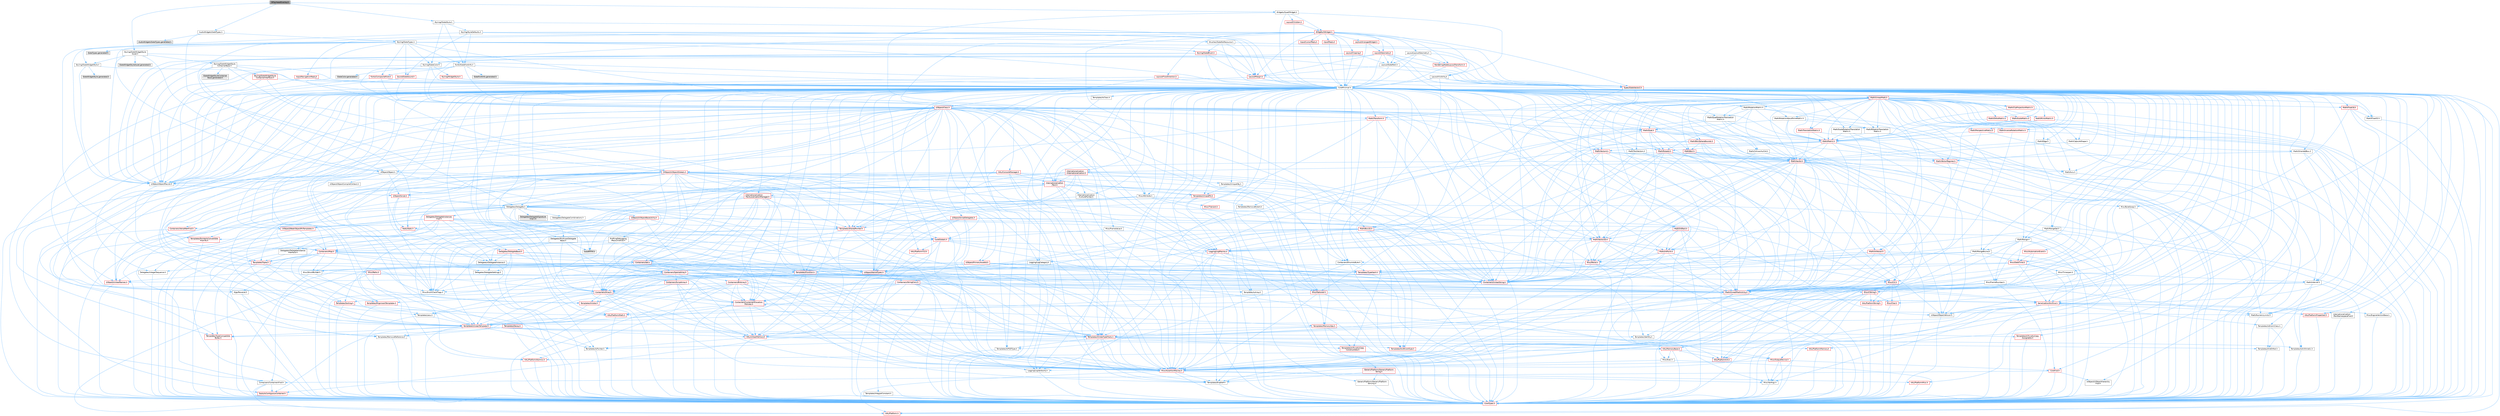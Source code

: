 digraph "SPlayheadOverlay.h"
{
 // INTERACTIVE_SVG=YES
 // LATEX_PDF_SIZE
  bgcolor="transparent";
  edge [fontname=Helvetica,fontsize=10,labelfontname=Helvetica,labelfontsize=10];
  node [fontname=Helvetica,fontsize=10,shape=box,height=0.2,width=0.4];
  Node1 [id="Node000001",label="SPlayheadOverlay.h",height=0.2,width=0.4,color="gray40", fillcolor="grey60", style="filled", fontcolor="black",tooltip=" "];
  Node1 -> Node2 [id="edge1_Node000001_Node000002",color="steelblue1",style="solid",tooltip=" "];
  Node2 [id="Node000002",label="AudioWidgetsSlateTypes.h",height=0.2,width=0.4,color="grey40", fillcolor="white", style="filled",URL="$d1/d08/AudioWidgetsSlateTypes_8h.html",tooltip=" "];
  Node2 -> Node3 [id="edge2_Node000002_Node000003",color="steelblue1",style="solid",tooltip=" "];
  Node3 [id="Node000003",label="Delegates/Delegate.h",height=0.2,width=0.4,color="grey40", fillcolor="white", style="filled",URL="$d4/d80/Delegate_8h.html",tooltip=" "];
  Node3 -> Node4 [id="edge3_Node000003_Node000004",color="steelblue1",style="solid",tooltip=" "];
  Node4 [id="Node000004",label="CoreTypes.h",height=0.2,width=0.4,color="red", fillcolor="#FFF0F0", style="filled",URL="$dc/dec/CoreTypes_8h.html",tooltip=" "];
  Node4 -> Node5 [id="edge4_Node000004_Node000005",color="steelblue1",style="solid",tooltip=" "];
  Node5 [id="Node000005",label="HAL/Platform.h",height=0.2,width=0.4,color="red", fillcolor="#FFF0F0", style="filled",URL="$d9/dd0/Platform_8h.html",tooltip=" "];
  Node3 -> Node18 [id="edge5_Node000003_Node000018",color="steelblue1",style="solid",tooltip=" "];
  Node18 [id="Node000018",label="Misc/AssertionMacros.h",height=0.2,width=0.4,color="red", fillcolor="#FFF0F0", style="filled",URL="$d0/dfa/AssertionMacros_8h.html",tooltip=" "];
  Node18 -> Node4 [id="edge6_Node000018_Node000004",color="steelblue1",style="solid",tooltip=" "];
  Node18 -> Node5 [id="edge7_Node000018_Node000005",color="steelblue1",style="solid",tooltip=" "];
  Node18 -> Node19 [id="edge8_Node000018_Node000019",color="steelblue1",style="solid",tooltip=" "];
  Node19 [id="Node000019",label="HAL/PlatformMisc.h",height=0.2,width=0.4,color="red", fillcolor="#FFF0F0", style="filled",URL="$d0/df5/PlatformMisc_8h.html",tooltip=" "];
  Node19 -> Node4 [id="edge9_Node000019_Node000004",color="steelblue1",style="solid",tooltip=" "];
  Node18 -> Node55 [id="edge10_Node000018_Node000055",color="steelblue1",style="solid",tooltip=" "];
  Node55 [id="Node000055",label="Templates/EnableIf.h",height=0.2,width=0.4,color="grey40", fillcolor="white", style="filled",URL="$d7/d60/EnableIf_8h.html",tooltip=" "];
  Node55 -> Node4 [id="edge11_Node000055_Node000004",color="steelblue1",style="solid",tooltip=" "];
  Node18 -> Node61 [id="edge12_Node000018_Node000061",color="steelblue1",style="solid",tooltip=" "];
  Node61 [id="Node000061",label="Misc/VarArgs.h",height=0.2,width=0.4,color="grey40", fillcolor="white", style="filled",URL="$d5/d6f/VarArgs_8h.html",tooltip=" "];
  Node61 -> Node4 [id="edge13_Node000061_Node000004",color="steelblue1",style="solid",tooltip=" "];
  Node3 -> Node69 [id="edge14_Node000003_Node000069",color="steelblue1",style="solid",tooltip=" "];
  Node69 [id="Node000069",label="UObject/NameTypes.h",height=0.2,width=0.4,color="red", fillcolor="#FFF0F0", style="filled",URL="$d6/d35/NameTypes_8h.html",tooltip=" "];
  Node69 -> Node4 [id="edge15_Node000069_Node000004",color="steelblue1",style="solid",tooltip=" "];
  Node69 -> Node18 [id="edge16_Node000069_Node000018",color="steelblue1",style="solid",tooltip=" "];
  Node69 -> Node70 [id="edge17_Node000069_Node000070",color="steelblue1",style="solid",tooltip=" "];
  Node70 [id="Node000070",label="HAL/UnrealMemory.h",height=0.2,width=0.4,color="red", fillcolor="#FFF0F0", style="filled",URL="$d9/d96/UnrealMemory_8h.html",tooltip=" "];
  Node70 -> Node4 [id="edge18_Node000070_Node000004",color="steelblue1",style="solid",tooltip=" "];
  Node70 -> Node74 [id="edge19_Node000070_Node000074",color="steelblue1",style="solid",tooltip=" "];
  Node74 [id="Node000074",label="HAL/MemoryBase.h",height=0.2,width=0.4,color="red", fillcolor="#FFF0F0", style="filled",URL="$d6/d9f/MemoryBase_8h.html",tooltip=" "];
  Node74 -> Node4 [id="edge20_Node000074_Node000004",color="steelblue1",style="solid",tooltip=" "];
  Node74 -> Node48 [id="edge21_Node000074_Node000048",color="steelblue1",style="solid",tooltip=" "];
  Node48 [id="Node000048",label="HAL/PlatformAtomics.h",height=0.2,width=0.4,color="red", fillcolor="#FFF0F0", style="filled",URL="$d3/d36/PlatformAtomics_8h.html",tooltip=" "];
  Node48 -> Node4 [id="edge22_Node000048_Node000004",color="steelblue1",style="solid",tooltip=" "];
  Node74 -> Node31 [id="edge23_Node000074_Node000031",color="steelblue1",style="solid",tooltip=" "];
  Node31 [id="Node000031",label="HAL/PlatformCrt.h",height=0.2,width=0.4,color="red", fillcolor="#FFF0F0", style="filled",URL="$d8/d75/PlatformCrt_8h.html",tooltip=" "];
  Node74 -> Node75 [id="edge24_Node000074_Node000075",color="steelblue1",style="solid",tooltip=" "];
  Node75 [id="Node000075",label="Misc/Exec.h",height=0.2,width=0.4,color="grey40", fillcolor="white", style="filled",URL="$de/ddb/Exec_8h.html",tooltip=" "];
  Node75 -> Node4 [id="edge25_Node000075_Node000004",color="steelblue1",style="solid",tooltip=" "];
  Node75 -> Node18 [id="edge26_Node000075_Node000018",color="steelblue1",style="solid",tooltip=" "];
  Node74 -> Node76 [id="edge27_Node000074_Node000076",color="steelblue1",style="solid",tooltip=" "];
  Node76 [id="Node000076",label="Misc/OutputDevice.h",height=0.2,width=0.4,color="red", fillcolor="#FFF0F0", style="filled",URL="$d7/d32/OutputDevice_8h.html",tooltip=" "];
  Node76 -> Node26 [id="edge28_Node000076_Node000026",color="steelblue1",style="solid",tooltip=" "];
  Node26 [id="Node000026",label="CoreFwd.h",height=0.2,width=0.4,color="red", fillcolor="#FFF0F0", style="filled",URL="$d1/d1e/CoreFwd_8h.html",tooltip=" "];
  Node26 -> Node4 [id="edge29_Node000026_Node000004",color="steelblue1",style="solid",tooltip=" "];
  Node26 -> Node27 [id="edge30_Node000026_Node000027",color="steelblue1",style="solid",tooltip=" "];
  Node27 [id="Node000027",label="Containers/ContainersFwd.h",height=0.2,width=0.4,color="grey40", fillcolor="white", style="filled",URL="$d4/d0a/ContainersFwd_8h.html",tooltip=" "];
  Node27 -> Node5 [id="edge31_Node000027_Node000005",color="steelblue1",style="solid",tooltip=" "];
  Node27 -> Node4 [id="edge32_Node000027_Node000004",color="steelblue1",style="solid",tooltip=" "];
  Node27 -> Node24 [id="edge33_Node000027_Node000024",color="steelblue1",style="solid",tooltip=" "];
  Node24 [id="Node000024",label="Traits/IsContiguousContainer.h",height=0.2,width=0.4,color="red", fillcolor="#FFF0F0", style="filled",URL="$d5/d3c/IsContiguousContainer_8h.html",tooltip=" "];
  Node24 -> Node4 [id="edge34_Node000024_Node000004",color="steelblue1",style="solid",tooltip=" "];
  Node26 -> Node29 [id="edge35_Node000026_Node000029",color="steelblue1",style="solid",tooltip=" "];
  Node29 [id="Node000029",label="UObject/UObjectHierarchy\lFwd.h",height=0.2,width=0.4,color="grey40", fillcolor="white", style="filled",URL="$d3/d13/UObjectHierarchyFwd_8h.html",tooltip=" "];
  Node76 -> Node4 [id="edge36_Node000076_Node000004",color="steelblue1",style="solid",tooltip=" "];
  Node76 -> Node77 [id="edge37_Node000076_Node000077",color="steelblue1",style="solid",tooltip=" "];
  Node77 [id="Node000077",label="Logging/LogVerbosity.h",height=0.2,width=0.4,color="grey40", fillcolor="white", style="filled",URL="$d2/d8f/LogVerbosity_8h.html",tooltip=" "];
  Node77 -> Node4 [id="edge38_Node000077_Node000004",color="steelblue1",style="solid",tooltip=" "];
  Node76 -> Node61 [id="edge39_Node000076_Node000061",color="steelblue1",style="solid",tooltip=" "];
  Node70 -> Node87 [id="edge40_Node000070_Node000087",color="steelblue1",style="solid",tooltip=" "];
  Node87 [id="Node000087",label="HAL/PlatformMemory.h",height=0.2,width=0.4,color="red", fillcolor="#FFF0F0", style="filled",URL="$de/d68/PlatformMemory_8h.html",tooltip=" "];
  Node87 -> Node4 [id="edge41_Node000087_Node000004",color="steelblue1",style="solid",tooltip=" "];
  Node70 -> Node90 [id="edge42_Node000070_Node000090",color="steelblue1",style="solid",tooltip=" "];
  Node90 [id="Node000090",label="Templates/IsPointer.h",height=0.2,width=0.4,color="grey40", fillcolor="white", style="filled",URL="$d7/d05/IsPointer_8h.html",tooltip=" "];
  Node90 -> Node4 [id="edge43_Node000090_Node000004",color="steelblue1",style="solid",tooltip=" "];
  Node69 -> Node91 [id="edge44_Node000069_Node000091",color="steelblue1",style="solid",tooltip=" "];
  Node91 [id="Node000091",label="Templates/UnrealTypeTraits.h",height=0.2,width=0.4,color="red", fillcolor="#FFF0F0", style="filled",URL="$d2/d2d/UnrealTypeTraits_8h.html",tooltip=" "];
  Node91 -> Node4 [id="edge45_Node000091_Node000004",color="steelblue1",style="solid",tooltip=" "];
  Node91 -> Node90 [id="edge46_Node000091_Node000090",color="steelblue1",style="solid",tooltip=" "];
  Node91 -> Node18 [id="edge47_Node000091_Node000018",color="steelblue1",style="solid",tooltip=" "];
  Node91 -> Node83 [id="edge48_Node000091_Node000083",color="steelblue1",style="solid",tooltip=" "];
  Node83 [id="Node000083",label="Templates/AndOrNot.h",height=0.2,width=0.4,color="grey40", fillcolor="white", style="filled",URL="$db/d0a/AndOrNot_8h.html",tooltip=" "];
  Node83 -> Node4 [id="edge49_Node000083_Node000004",color="steelblue1",style="solid",tooltip=" "];
  Node91 -> Node55 [id="edge50_Node000091_Node000055",color="steelblue1",style="solid",tooltip=" "];
  Node91 -> Node92 [id="edge51_Node000091_Node000092",color="steelblue1",style="solid",tooltip=" "];
  Node92 [id="Node000092",label="Templates/IsArithmetic.h",height=0.2,width=0.4,color="grey40", fillcolor="white", style="filled",URL="$d2/d5d/IsArithmetic_8h.html",tooltip=" "];
  Node92 -> Node4 [id="edge52_Node000092_Node000004",color="steelblue1",style="solid",tooltip=" "];
  Node91 -> Node94 [id="edge53_Node000091_Node000094",color="steelblue1",style="solid",tooltip=" "];
  Node94 [id="Node000094",label="Templates/IsPODType.h",height=0.2,width=0.4,color="grey40", fillcolor="white", style="filled",URL="$d7/db1/IsPODType_8h.html",tooltip=" "];
  Node94 -> Node4 [id="edge54_Node000094_Node000004",color="steelblue1",style="solid",tooltip=" "];
  Node91 -> Node95 [id="edge55_Node000091_Node000095",color="steelblue1",style="solid",tooltip=" "];
  Node95 [id="Node000095",label="Templates/IsUECoreType.h",height=0.2,width=0.4,color="red", fillcolor="#FFF0F0", style="filled",URL="$d1/db8/IsUECoreType_8h.html",tooltip=" "];
  Node95 -> Node4 [id="edge56_Node000095_Node000004",color="steelblue1",style="solid",tooltip=" "];
  Node91 -> Node84 [id="edge57_Node000091_Node000084",color="steelblue1",style="solid",tooltip=" "];
  Node84 [id="Node000084",label="Templates/IsTriviallyCopy\lConstructible.h",height=0.2,width=0.4,color="red", fillcolor="#FFF0F0", style="filled",URL="$d3/d78/IsTriviallyCopyConstructible_8h.html",tooltip=" "];
  Node84 -> Node4 [id="edge58_Node000084_Node000004",color="steelblue1",style="solid",tooltip=" "];
  Node69 -> Node96 [id="edge59_Node000069_Node000096",color="steelblue1",style="solid",tooltip=" "];
  Node96 [id="Node000096",label="Templates/UnrealTemplate.h",height=0.2,width=0.4,color="red", fillcolor="#FFF0F0", style="filled",URL="$d4/d24/UnrealTemplate_8h.html",tooltip=" "];
  Node96 -> Node4 [id="edge60_Node000096_Node000004",color="steelblue1",style="solid",tooltip=" "];
  Node96 -> Node90 [id="edge61_Node000096_Node000090",color="steelblue1",style="solid",tooltip=" "];
  Node96 -> Node70 [id="edge62_Node000096_Node000070",color="steelblue1",style="solid",tooltip=" "];
  Node96 -> Node91 [id="edge63_Node000096_Node000091",color="steelblue1",style="solid",tooltip=" "];
  Node96 -> Node99 [id="edge64_Node000096_Node000099",color="steelblue1",style="solid",tooltip=" "];
  Node99 [id="Node000099",label="Templates/RemoveReference.h",height=0.2,width=0.4,color="grey40", fillcolor="white", style="filled",URL="$da/dbe/RemoveReference_8h.html",tooltip=" "];
  Node99 -> Node4 [id="edge65_Node000099_Node000004",color="steelblue1",style="solid",tooltip=" "];
  Node96 -> Node100 [id="edge66_Node000096_Node000100",color="steelblue1",style="solid",tooltip=" "];
  Node100 [id="Node000100",label="Templates/TypeCompatible\lBytes.h",height=0.2,width=0.4,color="red", fillcolor="#FFF0F0", style="filled",URL="$df/d0a/TypeCompatibleBytes_8h.html",tooltip=" "];
  Node100 -> Node4 [id="edge67_Node000100_Node000004",color="steelblue1",style="solid",tooltip=" "];
  Node96 -> Node64 [id="edge68_Node000096_Node000064",color="steelblue1",style="solid",tooltip=" "];
  Node64 [id="Node000064",label="Templates/Identity.h",height=0.2,width=0.4,color="grey40", fillcolor="white", style="filled",URL="$d0/dd5/Identity_8h.html",tooltip=" "];
  Node96 -> Node24 [id="edge69_Node000096_Node000024",color="steelblue1",style="solid",tooltip=" "];
  Node69 -> Node102 [id="edge70_Node000069_Node000102",color="steelblue1",style="solid",tooltip=" "];
  Node102 [id="Node000102",label="Containers/UnrealString.h",height=0.2,width=0.4,color="red", fillcolor="#FFF0F0", style="filled",URL="$d5/dba/UnrealString_8h.html",tooltip=" "];
  Node69 -> Node109 [id="edge71_Node000069_Node000109",color="steelblue1",style="solid",tooltip=" "];
  Node109 [id="Node000109",label="Containers/StringConv.h",height=0.2,width=0.4,color="red", fillcolor="#FFF0F0", style="filled",URL="$d3/ddf/StringConv_8h.html",tooltip=" "];
  Node109 -> Node4 [id="edge72_Node000109_Node000004",color="steelblue1",style="solid",tooltip=" "];
  Node109 -> Node18 [id="edge73_Node000109_Node000018",color="steelblue1",style="solid",tooltip=" "];
  Node109 -> Node110 [id="edge74_Node000109_Node000110",color="steelblue1",style="solid",tooltip=" "];
  Node110 [id="Node000110",label="Containers/ContainerAllocation\lPolicies.h",height=0.2,width=0.4,color="red", fillcolor="#FFF0F0", style="filled",URL="$d7/dff/ContainerAllocationPolicies_8h.html",tooltip=" "];
  Node110 -> Node4 [id="edge75_Node000110_Node000004",color="steelblue1",style="solid",tooltip=" "];
  Node110 -> Node110 [id="edge76_Node000110_Node000110",color="steelblue1",style="solid",tooltip=" "];
  Node110 -> Node112 [id="edge77_Node000110_Node000112",color="steelblue1",style="solid",tooltip=" "];
  Node112 [id="Node000112",label="HAL/PlatformMath.h",height=0.2,width=0.4,color="red", fillcolor="#FFF0F0", style="filled",URL="$dc/d53/PlatformMath_8h.html",tooltip=" "];
  Node112 -> Node4 [id="edge78_Node000112_Node000004",color="steelblue1",style="solid",tooltip=" "];
  Node110 -> Node70 [id="edge79_Node000110_Node000070",color="steelblue1",style="solid",tooltip=" "];
  Node110 -> Node41 [id="edge80_Node000110_Node000041",color="steelblue1",style="solid",tooltip=" "];
  Node41 [id="Node000041",label="Math/NumericLimits.h",height=0.2,width=0.4,color="grey40", fillcolor="white", style="filled",URL="$df/d1b/NumericLimits_8h.html",tooltip=" "];
  Node41 -> Node4 [id="edge81_Node000041_Node000004",color="steelblue1",style="solid",tooltip=" "];
  Node110 -> Node18 [id="edge82_Node000110_Node000018",color="steelblue1",style="solid",tooltip=" "];
  Node110 -> Node121 [id="edge83_Node000110_Node000121",color="steelblue1",style="solid",tooltip=" "];
  Node121 [id="Node000121",label="Templates/MemoryOps.h",height=0.2,width=0.4,color="red", fillcolor="#FFF0F0", style="filled",URL="$db/dea/MemoryOps_8h.html",tooltip=" "];
  Node121 -> Node4 [id="edge84_Node000121_Node000004",color="steelblue1",style="solid",tooltip=" "];
  Node121 -> Node70 [id="edge85_Node000121_Node000070",color="steelblue1",style="solid",tooltip=" "];
  Node121 -> Node85 [id="edge86_Node000121_Node000085",color="steelblue1",style="solid",tooltip=" "];
  Node85 [id="Node000085",label="Templates/IsTriviallyCopy\lAssignable.h",height=0.2,width=0.4,color="red", fillcolor="#FFF0F0", style="filled",URL="$d2/df2/IsTriviallyCopyAssignable_8h.html",tooltip=" "];
  Node85 -> Node4 [id="edge87_Node000085_Node000004",color="steelblue1",style="solid",tooltip=" "];
  Node121 -> Node84 [id="edge88_Node000121_Node000084",color="steelblue1",style="solid",tooltip=" "];
  Node121 -> Node91 [id="edge89_Node000121_Node000091",color="steelblue1",style="solid",tooltip=" "];
  Node110 -> Node100 [id="edge90_Node000110_Node000100",color="steelblue1",style="solid",tooltip=" "];
  Node109 -> Node122 [id="edge91_Node000109_Node000122",color="steelblue1",style="solid",tooltip=" "];
  Node122 [id="Node000122",label="Containers/Array.h",height=0.2,width=0.4,color="red", fillcolor="#FFF0F0", style="filled",URL="$df/dd0/Array_8h.html",tooltip=" "];
  Node122 -> Node4 [id="edge92_Node000122_Node000004",color="steelblue1",style="solid",tooltip=" "];
  Node122 -> Node18 [id="edge93_Node000122_Node000018",color="steelblue1",style="solid",tooltip=" "];
  Node122 -> Node70 [id="edge94_Node000122_Node000070",color="steelblue1",style="solid",tooltip=" "];
  Node122 -> Node91 [id="edge95_Node000122_Node000091",color="steelblue1",style="solid",tooltip=" "];
  Node122 -> Node96 [id="edge96_Node000122_Node000096",color="steelblue1",style="solid",tooltip=" "];
  Node122 -> Node110 [id="edge97_Node000122_Node000110",color="steelblue1",style="solid",tooltip=" "];
  Node122 -> Node129 [id="edge98_Node000122_Node000129",color="steelblue1",style="solid",tooltip=" "];
  Node129 [id="Node000129",label="Serialization/Archive.h",height=0.2,width=0.4,color="red", fillcolor="#FFF0F0", style="filled",URL="$d7/d3b/Archive_8h.html",tooltip=" "];
  Node129 -> Node26 [id="edge99_Node000129_Node000026",color="steelblue1",style="solid",tooltip=" "];
  Node129 -> Node4 [id="edge100_Node000129_Node000004",color="steelblue1",style="solid",tooltip=" "];
  Node129 -> Node130 [id="edge101_Node000129_Node000130",color="steelblue1",style="solid",tooltip=" "];
  Node130 [id="Node000130",label="HAL/PlatformProperties.h",height=0.2,width=0.4,color="red", fillcolor="#FFF0F0", style="filled",URL="$d9/db0/PlatformProperties_8h.html",tooltip=" "];
  Node130 -> Node4 [id="edge102_Node000130_Node000004",color="steelblue1",style="solid",tooltip=" "];
  Node129 -> Node133 [id="edge103_Node000129_Node000133",color="steelblue1",style="solid",tooltip=" "];
  Node133 [id="Node000133",label="Internationalization\l/TextNamespaceFwd.h",height=0.2,width=0.4,color="grey40", fillcolor="white", style="filled",URL="$d8/d97/TextNamespaceFwd_8h.html",tooltip=" "];
  Node133 -> Node4 [id="edge104_Node000133_Node000004",color="steelblue1",style="solid",tooltip=" "];
  Node129 -> Node18 [id="edge105_Node000129_Node000018",color="steelblue1",style="solid",tooltip=" "];
  Node129 -> Node134 [id="edge106_Node000129_Node000134",color="steelblue1",style="solid",tooltip=" "];
  Node134 [id="Node000134",label="Misc/EngineVersionBase.h",height=0.2,width=0.4,color="grey40", fillcolor="white", style="filled",URL="$d5/d2b/EngineVersionBase_8h.html",tooltip=" "];
  Node134 -> Node4 [id="edge107_Node000134_Node000004",color="steelblue1",style="solid",tooltip=" "];
  Node129 -> Node61 [id="edge108_Node000129_Node000061",color="steelblue1",style="solid",tooltip=" "];
  Node129 -> Node55 [id="edge109_Node000129_Node000055",color="steelblue1",style="solid",tooltip=" "];
  Node129 -> Node137 [id="edge110_Node000129_Node000137",color="steelblue1",style="solid",tooltip=" "];
  Node137 [id="Node000137",label="Templates/IsEnumClass.h",height=0.2,width=0.4,color="grey40", fillcolor="white", style="filled",URL="$d7/d15/IsEnumClass_8h.html",tooltip=" "];
  Node137 -> Node4 [id="edge111_Node000137_Node000004",color="steelblue1",style="solid",tooltip=" "];
  Node137 -> Node83 [id="edge112_Node000137_Node000083",color="steelblue1",style="solid",tooltip=" "];
  Node129 -> Node96 [id="edge113_Node000129_Node000096",color="steelblue1",style="solid",tooltip=" "];
  Node129 -> Node138 [id="edge114_Node000129_Node000138",color="steelblue1",style="solid",tooltip=" "];
  Node138 [id="Node000138",label="UObject/ObjectVersion.h",height=0.2,width=0.4,color="grey40", fillcolor="white", style="filled",URL="$da/d63/ObjectVersion_8h.html",tooltip=" "];
  Node138 -> Node4 [id="edge115_Node000138_Node000004",color="steelblue1",style="solid",tooltip=" "];
  Node122 -> Node155 [id="edge116_Node000122_Node000155",color="steelblue1",style="solid",tooltip=" "];
  Node155 [id="Node000155",label="Templates/Invoke.h",height=0.2,width=0.4,color="red", fillcolor="#FFF0F0", style="filled",URL="$d7/deb/Invoke_8h.html",tooltip=" "];
  Node155 -> Node4 [id="edge117_Node000155_Node000004",color="steelblue1",style="solid",tooltip=" "];
  Node155 -> Node96 [id="edge118_Node000155_Node000096",color="steelblue1",style="solid",tooltip=" "];
  Node122 -> Node160 [id="edge119_Node000122_Node000160",color="steelblue1",style="solid",tooltip=" "];
  Node160 [id="Node000160",label="Templates/Less.h",height=0.2,width=0.4,color="grey40", fillcolor="white", style="filled",URL="$de/dc8/Less_8h.html",tooltip=" "];
  Node160 -> Node4 [id="edge120_Node000160_Node000004",color="steelblue1",style="solid",tooltip=" "];
  Node160 -> Node96 [id="edge121_Node000160_Node000096",color="steelblue1",style="solid",tooltip=" "];
  Node122 -> Node168 [id="edge122_Node000122_Node000168",color="steelblue1",style="solid",tooltip=" "];
  Node168 [id="Node000168",label="Templates/Sorting.h",height=0.2,width=0.4,color="red", fillcolor="#FFF0F0", style="filled",URL="$d3/d9e/Sorting_8h.html",tooltip=" "];
  Node168 -> Node4 [id="edge123_Node000168_Node000004",color="steelblue1",style="solid",tooltip=" "];
  Node168 -> Node112 [id="edge124_Node000168_Node000112",color="steelblue1",style="solid",tooltip=" "];
  Node168 -> Node160 [id="edge125_Node000168_Node000160",color="steelblue1",style="solid",tooltip=" "];
  Node122 -> Node172 [id="edge126_Node000122_Node000172",color="steelblue1",style="solid",tooltip=" "];
  Node172 [id="Node000172",label="Templates/AlignmentTemplates.h",height=0.2,width=0.4,color="red", fillcolor="#FFF0F0", style="filled",URL="$dd/d32/AlignmentTemplates_8h.html",tooltip=" "];
  Node172 -> Node4 [id="edge127_Node000172_Node000004",color="steelblue1",style="solid",tooltip=" "];
  Node172 -> Node90 [id="edge128_Node000172_Node000090",color="steelblue1",style="solid",tooltip=" "];
  Node109 -> Node146 [id="edge129_Node000109_Node000146",color="steelblue1",style="solid",tooltip=" "];
  Node146 [id="Node000146",label="Misc/CString.h",height=0.2,width=0.4,color="red", fillcolor="#FFF0F0", style="filled",URL="$d2/d49/CString_8h.html",tooltip=" "];
  Node146 -> Node4 [id="edge130_Node000146_Node000004",color="steelblue1",style="solid",tooltip=" "];
  Node146 -> Node31 [id="edge131_Node000146_Node000031",color="steelblue1",style="solid",tooltip=" "];
  Node146 -> Node72 [id="edge132_Node000146_Node000072",color="steelblue1",style="solid",tooltip=" "];
  Node72 [id="Node000072",label="HAL/PlatformString.h",height=0.2,width=0.4,color="red", fillcolor="#FFF0F0", style="filled",URL="$db/db5/PlatformString_8h.html",tooltip=" "];
  Node72 -> Node4 [id="edge133_Node000072_Node000004",color="steelblue1",style="solid",tooltip=" "];
  Node146 -> Node18 [id="edge134_Node000146_Node000018",color="steelblue1",style="solid",tooltip=" "];
  Node146 -> Node147 [id="edge135_Node000146_Node000147",color="steelblue1",style="solid",tooltip=" "];
  Node147 [id="Node000147",label="Misc/Char.h",height=0.2,width=0.4,color="red", fillcolor="#FFF0F0", style="filled",URL="$d0/d58/Char_8h.html",tooltip=" "];
  Node147 -> Node4 [id="edge136_Node000147_Node000004",color="steelblue1",style="solid",tooltip=" "];
  Node146 -> Node61 [id="edge137_Node000146_Node000061",color="steelblue1",style="solid",tooltip=" "];
  Node109 -> Node173 [id="edge138_Node000109_Node000173",color="steelblue1",style="solid",tooltip=" "];
  Node173 [id="Node000173",label="Templates/IsArray.h",height=0.2,width=0.4,color="grey40", fillcolor="white", style="filled",URL="$d8/d8d/IsArray_8h.html",tooltip=" "];
  Node173 -> Node4 [id="edge139_Node000173_Node000004",color="steelblue1",style="solid",tooltip=" "];
  Node109 -> Node96 [id="edge140_Node000109_Node000096",color="steelblue1",style="solid",tooltip=" "];
  Node109 -> Node91 [id="edge141_Node000109_Node000091",color="steelblue1",style="solid",tooltip=" "];
  Node109 -> Node24 [id="edge142_Node000109_Node000024",color="steelblue1",style="solid",tooltip=" "];
  Node69 -> Node174 [id="edge143_Node000069_Node000174",color="steelblue1",style="solid",tooltip=" "];
  Node174 [id="Node000174",label="UObject/UnrealNames.h",height=0.2,width=0.4,color="red", fillcolor="#FFF0F0", style="filled",URL="$d8/db1/UnrealNames_8h.html",tooltip=" "];
  Node174 -> Node4 [id="edge144_Node000174_Node000004",color="steelblue1",style="solid",tooltip=" "];
  Node3 -> Node182 [id="edge145_Node000003_Node000182",color="steelblue1",style="solid",tooltip=" "];
  Node182 [id="Node000182",label="Templates/SharedPointer.h",height=0.2,width=0.4,color="red", fillcolor="#FFF0F0", style="filled",URL="$d2/d17/SharedPointer_8h.html",tooltip=" "];
  Node182 -> Node4 [id="edge146_Node000182_Node000004",color="steelblue1",style="solid",tooltip=" "];
  Node182 -> Node183 [id="edge147_Node000182_Node000183",color="steelblue1",style="solid",tooltip=" "];
  Node183 [id="Node000183",label="Templates/PointerIsConvertible\lFromTo.h",height=0.2,width=0.4,color="red", fillcolor="#FFF0F0", style="filled",URL="$d6/d65/PointerIsConvertibleFromTo_8h.html",tooltip=" "];
  Node183 -> Node4 [id="edge148_Node000183_Node000004",color="steelblue1",style="solid",tooltip=" "];
  Node182 -> Node18 [id="edge149_Node000182_Node000018",color="steelblue1",style="solid",tooltip=" "];
  Node182 -> Node70 [id="edge150_Node000182_Node000070",color="steelblue1",style="solid",tooltip=" "];
  Node182 -> Node122 [id="edge151_Node000182_Node000122",color="steelblue1",style="solid",tooltip=" "];
  Node182 -> Node184 [id="edge152_Node000182_Node000184",color="steelblue1",style="solid",tooltip=" "];
  Node184 [id="Node000184",label="Containers/Map.h",height=0.2,width=0.4,color="red", fillcolor="#FFF0F0", style="filled",URL="$df/d79/Map_8h.html",tooltip=" "];
  Node184 -> Node4 [id="edge153_Node000184_Node000004",color="steelblue1",style="solid",tooltip=" "];
  Node184 -> Node185 [id="edge154_Node000184_Node000185",color="steelblue1",style="solid",tooltip=" "];
  Node185 [id="Node000185",label="Algo/Reverse.h",height=0.2,width=0.4,color="grey40", fillcolor="white", style="filled",URL="$d5/d93/Reverse_8h.html",tooltip=" "];
  Node185 -> Node4 [id="edge155_Node000185_Node000004",color="steelblue1",style="solid",tooltip=" "];
  Node185 -> Node96 [id="edge156_Node000185_Node000096",color="steelblue1",style="solid",tooltip=" "];
  Node184 -> Node186 [id="edge157_Node000184_Node000186",color="steelblue1",style="solid",tooltip=" "];
  Node186 [id="Node000186",label="Containers/Set.h",height=0.2,width=0.4,color="red", fillcolor="#FFF0F0", style="filled",URL="$d4/d45/Set_8h.html",tooltip=" "];
  Node186 -> Node110 [id="edge158_Node000186_Node000110",color="steelblue1",style="solid",tooltip=" "];
  Node186 -> Node188 [id="edge159_Node000186_Node000188",color="steelblue1",style="solid",tooltip=" "];
  Node188 [id="Node000188",label="Containers/SparseArray.h",height=0.2,width=0.4,color="red", fillcolor="#FFF0F0", style="filled",URL="$d5/dbf/SparseArray_8h.html",tooltip=" "];
  Node188 -> Node4 [id="edge160_Node000188_Node000004",color="steelblue1",style="solid",tooltip=" "];
  Node188 -> Node18 [id="edge161_Node000188_Node000018",color="steelblue1",style="solid",tooltip=" "];
  Node188 -> Node70 [id="edge162_Node000188_Node000070",color="steelblue1",style="solid",tooltip=" "];
  Node188 -> Node91 [id="edge163_Node000188_Node000091",color="steelblue1",style="solid",tooltip=" "];
  Node188 -> Node96 [id="edge164_Node000188_Node000096",color="steelblue1",style="solid",tooltip=" "];
  Node188 -> Node110 [id="edge165_Node000188_Node000110",color="steelblue1",style="solid",tooltip=" "];
  Node188 -> Node160 [id="edge166_Node000188_Node000160",color="steelblue1",style="solid",tooltip=" "];
  Node188 -> Node122 [id="edge167_Node000188_Node000122",color="steelblue1",style="solid",tooltip=" "];
  Node188 -> Node171 [id="edge168_Node000188_Node000171",color="steelblue1",style="solid",tooltip=" "];
  Node171 [id="Node000171",label="Math/UnrealMathUtility.h",height=0.2,width=0.4,color="red", fillcolor="#FFF0F0", style="filled",URL="$db/db8/UnrealMathUtility_8h.html",tooltip=" "];
  Node171 -> Node4 [id="edge169_Node000171_Node000004",color="steelblue1",style="solid",tooltip=" "];
  Node171 -> Node18 [id="edge170_Node000171_Node000018",color="steelblue1",style="solid",tooltip=" "];
  Node171 -> Node112 [id="edge171_Node000171_Node000112",color="steelblue1",style="solid",tooltip=" "];
  Node171 -> Node64 [id="edge172_Node000171_Node000064",color="steelblue1",style="solid",tooltip=" "];
  Node188 -> Node189 [id="edge173_Node000188_Node000189",color="steelblue1",style="solid",tooltip=" "];
  Node189 [id="Node000189",label="Containers/ScriptArray.h",height=0.2,width=0.4,color="red", fillcolor="#FFF0F0", style="filled",URL="$dc/daf/ScriptArray_8h.html",tooltip=" "];
  Node189 -> Node4 [id="edge174_Node000189_Node000004",color="steelblue1",style="solid",tooltip=" "];
  Node189 -> Node18 [id="edge175_Node000189_Node000018",color="steelblue1",style="solid",tooltip=" "];
  Node189 -> Node70 [id="edge176_Node000189_Node000070",color="steelblue1",style="solid",tooltip=" "];
  Node189 -> Node110 [id="edge177_Node000189_Node000110",color="steelblue1",style="solid",tooltip=" "];
  Node189 -> Node122 [id="edge178_Node000189_Node000122",color="steelblue1",style="solid",tooltip=" "];
  Node188 -> Node190 [id="edge179_Node000188_Node000190",color="steelblue1",style="solid",tooltip=" "];
  Node190 [id="Node000190",label="Containers/BitArray.h",height=0.2,width=0.4,color="red", fillcolor="#FFF0F0", style="filled",URL="$d1/de4/BitArray_8h.html",tooltip=" "];
  Node190 -> Node110 [id="edge180_Node000190_Node000110",color="steelblue1",style="solid",tooltip=" "];
  Node190 -> Node4 [id="edge181_Node000190_Node000004",color="steelblue1",style="solid",tooltip=" "];
  Node190 -> Node48 [id="edge182_Node000190_Node000048",color="steelblue1",style="solid",tooltip=" "];
  Node190 -> Node70 [id="edge183_Node000190_Node000070",color="steelblue1",style="solid",tooltip=" "];
  Node190 -> Node171 [id="edge184_Node000190_Node000171",color="steelblue1",style="solid",tooltip=" "];
  Node190 -> Node18 [id="edge185_Node000190_Node000018",color="steelblue1",style="solid",tooltip=" "];
  Node190 -> Node43 [id="edge186_Node000190_Node000043",color="steelblue1",style="solid",tooltip=" "];
  Node43 [id="Node000043",label="Misc/EnumClassFlags.h",height=0.2,width=0.4,color="grey40", fillcolor="white", style="filled",URL="$d8/de7/EnumClassFlags_8h.html",tooltip=" "];
  Node190 -> Node129 [id="edge187_Node000190_Node000129",color="steelblue1",style="solid",tooltip=" "];
  Node190 -> Node55 [id="edge188_Node000190_Node000055",color="steelblue1",style="solid",tooltip=" "];
  Node190 -> Node155 [id="edge189_Node000190_Node000155",color="steelblue1",style="solid",tooltip=" "];
  Node190 -> Node96 [id="edge190_Node000190_Node000096",color="steelblue1",style="solid",tooltip=" "];
  Node190 -> Node91 [id="edge191_Node000190_Node000091",color="steelblue1",style="solid",tooltip=" "];
  Node188 -> Node102 [id="edge192_Node000188_Node000102",color="steelblue1",style="solid",tooltip=" "];
  Node186 -> Node27 [id="edge193_Node000186_Node000027",color="steelblue1",style="solid",tooltip=" "];
  Node186 -> Node171 [id="edge194_Node000186_Node000171",color="steelblue1",style="solid",tooltip=" "];
  Node186 -> Node18 [id="edge195_Node000186_Node000018",color="steelblue1",style="solid",tooltip=" "];
  Node186 -> Node206 [id="edge196_Node000186_Node000206",color="steelblue1",style="solid",tooltip=" "];
  Node206 [id="Node000206",label="Misc/StructBuilder.h",height=0.2,width=0.4,color="grey40", fillcolor="white", style="filled",URL="$d9/db3/StructBuilder_8h.html",tooltip=" "];
  Node206 -> Node4 [id="edge197_Node000206_Node000004",color="steelblue1",style="solid",tooltip=" "];
  Node206 -> Node171 [id="edge198_Node000206_Node000171",color="steelblue1",style="solid",tooltip=" "];
  Node206 -> Node172 [id="edge199_Node000206_Node000172",color="steelblue1",style="solid",tooltip=" "];
  Node186 -> Node207 [id="edge200_Node000186_Node000207",color="steelblue1",style="solid",tooltip=" "];
  Node207 [id="Node000207",label="Templates/Function.h",height=0.2,width=0.4,color="red", fillcolor="#FFF0F0", style="filled",URL="$df/df5/Function_8h.html",tooltip=" "];
  Node207 -> Node4 [id="edge201_Node000207_Node000004",color="steelblue1",style="solid",tooltip=" "];
  Node207 -> Node18 [id="edge202_Node000207_Node000018",color="steelblue1",style="solid",tooltip=" "];
  Node207 -> Node70 [id="edge203_Node000207_Node000070",color="steelblue1",style="solid",tooltip=" "];
  Node207 -> Node91 [id="edge204_Node000207_Node000091",color="steelblue1",style="solid",tooltip=" "];
  Node207 -> Node155 [id="edge205_Node000207_Node000155",color="steelblue1",style="solid",tooltip=" "];
  Node207 -> Node96 [id="edge206_Node000207_Node000096",color="steelblue1",style="solid",tooltip=" "];
  Node207 -> Node171 [id="edge207_Node000207_Node000171",color="steelblue1",style="solid",tooltip=" "];
  Node186 -> Node168 [id="edge208_Node000186_Node000168",color="steelblue1",style="solid",tooltip=" "];
  Node186 -> Node144 [id="edge209_Node000186_Node000144",color="steelblue1",style="solid",tooltip=" "];
  Node144 [id="Node000144",label="Templates/TypeHash.h",height=0.2,width=0.4,color="red", fillcolor="#FFF0F0", style="filled",URL="$d1/d62/TypeHash_8h.html",tooltip=" "];
  Node144 -> Node4 [id="edge210_Node000144_Node000004",color="steelblue1",style="solid",tooltip=" "];
  Node144 -> Node145 [id="edge211_Node000144_Node000145",color="steelblue1",style="solid",tooltip=" "];
  Node145 [id="Node000145",label="Misc/Crc.h",height=0.2,width=0.4,color="red", fillcolor="#FFF0F0", style="filled",URL="$d4/dd2/Crc_8h.html",tooltip=" "];
  Node145 -> Node4 [id="edge212_Node000145_Node000004",color="steelblue1",style="solid",tooltip=" "];
  Node145 -> Node72 [id="edge213_Node000145_Node000072",color="steelblue1",style="solid",tooltip=" "];
  Node145 -> Node18 [id="edge214_Node000145_Node000018",color="steelblue1",style="solid",tooltip=" "];
  Node145 -> Node146 [id="edge215_Node000145_Node000146",color="steelblue1",style="solid",tooltip=" "];
  Node145 -> Node147 [id="edge216_Node000145_Node000147",color="steelblue1",style="solid",tooltip=" "];
  Node145 -> Node91 [id="edge217_Node000145_Node000091",color="steelblue1",style="solid",tooltip=" "];
  Node186 -> Node96 [id="edge218_Node000186_Node000096",color="steelblue1",style="solid",tooltip=" "];
  Node184 -> Node102 [id="edge219_Node000184_Node000102",color="steelblue1",style="solid",tooltip=" "];
  Node184 -> Node18 [id="edge220_Node000184_Node000018",color="steelblue1",style="solid",tooltip=" "];
  Node184 -> Node206 [id="edge221_Node000184_Node000206",color="steelblue1",style="solid",tooltip=" "];
  Node184 -> Node207 [id="edge222_Node000184_Node000207",color="steelblue1",style="solid",tooltip=" "];
  Node184 -> Node168 [id="edge223_Node000184_Node000168",color="steelblue1",style="solid",tooltip=" "];
  Node184 -> Node210 [id="edge224_Node000184_Node000210",color="steelblue1",style="solid",tooltip=" "];
  Node210 [id="Node000210",label="Templates/Tuple.h",height=0.2,width=0.4,color="red", fillcolor="#FFF0F0", style="filled",URL="$d2/d4f/Tuple_8h.html",tooltip=" "];
  Node210 -> Node4 [id="edge225_Node000210_Node000004",color="steelblue1",style="solid",tooltip=" "];
  Node210 -> Node96 [id="edge226_Node000210_Node000096",color="steelblue1",style="solid",tooltip=" "];
  Node210 -> Node211 [id="edge227_Node000210_Node000211",color="steelblue1",style="solid",tooltip=" "];
  Node211 [id="Node000211",label="Delegates/IntegerSequence.h",height=0.2,width=0.4,color="grey40", fillcolor="white", style="filled",URL="$d2/dcc/IntegerSequence_8h.html",tooltip=" "];
  Node211 -> Node4 [id="edge228_Node000211_Node000004",color="steelblue1",style="solid",tooltip=" "];
  Node210 -> Node155 [id="edge229_Node000210_Node000155",color="steelblue1",style="solid",tooltip=" "];
  Node210 -> Node144 [id="edge230_Node000210_Node000144",color="steelblue1",style="solid",tooltip=" "];
  Node184 -> Node96 [id="edge231_Node000184_Node000096",color="steelblue1",style="solid",tooltip=" "];
  Node184 -> Node91 [id="edge232_Node000184_Node000091",color="steelblue1",style="solid",tooltip=" "];
  Node182 -> Node213 [id="edge233_Node000182_Node000213",color="steelblue1",style="solid",tooltip=" "];
  Node213 [id="Node000213",label="CoreGlobals.h",height=0.2,width=0.4,color="red", fillcolor="#FFF0F0", style="filled",URL="$d5/d8c/CoreGlobals_8h.html",tooltip=" "];
  Node213 -> Node102 [id="edge234_Node000213_Node000102",color="steelblue1",style="solid",tooltip=" "];
  Node213 -> Node4 [id="edge235_Node000213_Node000004",color="steelblue1",style="solid",tooltip=" "];
  Node213 -> Node214 [id="edge236_Node000213_Node000214",color="steelblue1",style="solid",tooltip=" "];
  Node214 [id="Node000214",label="HAL/PlatformTLS.h",height=0.2,width=0.4,color="red", fillcolor="#FFF0F0", style="filled",URL="$d0/def/PlatformTLS_8h.html",tooltip=" "];
  Node214 -> Node4 [id="edge237_Node000214_Node000004",color="steelblue1",style="solid",tooltip=" "];
  Node213 -> Node217 [id="edge238_Node000213_Node000217",color="steelblue1",style="solid",tooltip=" "];
  Node217 [id="Node000217",label="Logging/LogMacros.h",height=0.2,width=0.4,color="red", fillcolor="#FFF0F0", style="filled",URL="$d0/d16/LogMacros_8h.html",tooltip=" "];
  Node217 -> Node102 [id="edge239_Node000217_Node000102",color="steelblue1",style="solid",tooltip=" "];
  Node217 -> Node4 [id="edge240_Node000217_Node000004",color="steelblue1",style="solid",tooltip=" "];
  Node217 -> Node218 [id="edge241_Node000217_Node000218",color="steelblue1",style="solid",tooltip=" "];
  Node218 [id="Node000218",label="Logging/LogCategory.h",height=0.2,width=0.4,color="grey40", fillcolor="white", style="filled",URL="$d9/d36/LogCategory_8h.html",tooltip=" "];
  Node218 -> Node4 [id="edge242_Node000218_Node000004",color="steelblue1",style="solid",tooltip=" "];
  Node218 -> Node77 [id="edge243_Node000218_Node000077",color="steelblue1",style="solid",tooltip=" "];
  Node218 -> Node69 [id="edge244_Node000218_Node000069",color="steelblue1",style="solid",tooltip=" "];
  Node217 -> Node77 [id="edge245_Node000217_Node000077",color="steelblue1",style="solid",tooltip=" "];
  Node217 -> Node18 [id="edge246_Node000217_Node000018",color="steelblue1",style="solid",tooltip=" "];
  Node217 -> Node61 [id="edge247_Node000217_Node000061",color="steelblue1",style="solid",tooltip=" "];
  Node217 -> Node55 [id="edge248_Node000217_Node000055",color="steelblue1",style="solid",tooltip=" "];
  Node213 -> Node43 [id="edge249_Node000213_Node000043",color="steelblue1",style="solid",tooltip=" "];
  Node213 -> Node76 [id="edge250_Node000213_Node000076",color="steelblue1",style="solid",tooltip=" "];
  Node213 -> Node69 [id="edge251_Node000213_Node000069",color="steelblue1",style="solid",tooltip=" "];
  Node3 -> Node225 [id="edge252_Node000003_Node000225",color="steelblue1",style="solid",tooltip=" "];
  Node225 [id="Node000225",label="UObject/WeakObjectPtrTemplates.h",height=0.2,width=0.4,color="red", fillcolor="#FFF0F0", style="filled",URL="$d8/d3b/WeakObjectPtrTemplates_8h.html",tooltip=" "];
  Node225 -> Node4 [id="edge253_Node000225_Node000004",color="steelblue1",style="solid",tooltip=" "];
  Node225 -> Node184 [id="edge254_Node000225_Node000184",color="steelblue1",style="solid",tooltip=" "];
  Node3 -> Node228 [id="edge255_Node000003_Node000228",color="steelblue1",style="solid",tooltip=" "];
  Node228 [id="Node000228",label="Delegates/MulticastDelegate\lBase.h",height=0.2,width=0.4,color="grey40", fillcolor="white", style="filled",URL="$db/d16/MulticastDelegateBase_8h.html",tooltip=" "];
  Node228 -> Node223 [id="edge256_Node000228_Node000223",color="steelblue1",style="solid",tooltip=" "];
  Node223 [id="Node000223",label="AutoRTFM.h",height=0.2,width=0.4,color="grey60", fillcolor="#E0E0E0", style="filled",tooltip=" "];
  Node228 -> Node4 [id="edge257_Node000228_Node000004",color="steelblue1",style="solid",tooltip=" "];
  Node228 -> Node110 [id="edge258_Node000228_Node000110",color="steelblue1",style="solid",tooltip=" "];
  Node228 -> Node122 [id="edge259_Node000228_Node000122",color="steelblue1",style="solid",tooltip=" "];
  Node228 -> Node171 [id="edge260_Node000228_Node000171",color="steelblue1",style="solid",tooltip=" "];
  Node228 -> Node229 [id="edge261_Node000228_Node000229",color="steelblue1",style="solid",tooltip=" "];
  Node229 [id="Node000229",label="Delegates/IDelegateInstance.h",height=0.2,width=0.4,color="grey40", fillcolor="white", style="filled",URL="$d2/d10/IDelegateInstance_8h.html",tooltip=" "];
  Node229 -> Node4 [id="edge262_Node000229_Node000004",color="steelblue1",style="solid",tooltip=" "];
  Node229 -> Node144 [id="edge263_Node000229_Node000144",color="steelblue1",style="solid",tooltip=" "];
  Node229 -> Node69 [id="edge264_Node000229_Node000069",color="steelblue1",style="solid",tooltip=" "];
  Node229 -> Node230 [id="edge265_Node000229_Node000230",color="steelblue1",style="solid",tooltip=" "];
  Node230 [id="Node000230",label="Delegates/DelegateSettings.h",height=0.2,width=0.4,color="grey40", fillcolor="white", style="filled",URL="$d0/d97/DelegateSettings_8h.html",tooltip=" "];
  Node230 -> Node4 [id="edge266_Node000230_Node000004",color="steelblue1",style="solid",tooltip=" "];
  Node228 -> Node231 [id="edge267_Node000228_Node000231",color="steelblue1",style="solid",tooltip=" "];
  Node231 [id="Node000231",label="Delegates/DelegateBase.h",height=0.2,width=0.4,color="red", fillcolor="#FFF0F0", style="filled",URL="$da/d67/DelegateBase_8h.html",tooltip=" "];
  Node231 -> Node4 [id="edge268_Node000231_Node000004",color="steelblue1",style="solid",tooltip=" "];
  Node231 -> Node110 [id="edge269_Node000231_Node000110",color="steelblue1",style="solid",tooltip=" "];
  Node231 -> Node171 [id="edge270_Node000231_Node000171",color="steelblue1",style="solid",tooltip=" "];
  Node231 -> Node69 [id="edge271_Node000231_Node000069",color="steelblue1",style="solid",tooltip=" "];
  Node231 -> Node230 [id="edge272_Node000231_Node000230",color="steelblue1",style="solid",tooltip=" "];
  Node231 -> Node229 [id="edge273_Node000231_Node000229",color="steelblue1",style="solid",tooltip=" "];
  Node3 -> Node211 [id="edge274_Node000003_Node000211",color="steelblue1",style="solid",tooltip=" "];
  Node3 -> Node223 [id="edge275_Node000003_Node000223",color="steelblue1",style="solid",tooltip=" "];
  Node3 -> Node239 [id="edge276_Node000003_Node000239",color="steelblue1",style="solid",tooltip=" "];
  Node239 [id="Node000239",label="Delegates/DelegateInstance\lInterface.h",height=0.2,width=0.4,color="grey40", fillcolor="white", style="filled",URL="$de/d82/DelegateInstanceInterface_8h.html",tooltip=" "];
  Node239 -> Node18 [id="edge277_Node000239_Node000018",color="steelblue1",style="solid",tooltip=" "];
  Node239 -> Node100 [id="edge278_Node000239_Node000100",color="steelblue1",style="solid",tooltip=" "];
  Node239 -> Node210 [id="edge279_Node000239_Node000210",color="steelblue1",style="solid",tooltip=" "];
  Node3 -> Node240 [id="edge280_Node000003_Node000240",color="steelblue1",style="solid",tooltip=" "];
  Node240 [id="Node000240",label="Delegates/DelegateInstances\lImpl.h",height=0.2,width=0.4,color="red", fillcolor="#FFF0F0", style="filled",URL="$d5/dc6/DelegateInstancesImpl_8h.html",tooltip=" "];
  Node240 -> Node4 [id="edge281_Node000240_Node000004",color="steelblue1",style="solid",tooltip=" "];
  Node240 -> Node239 [id="edge282_Node000240_Node000239",color="steelblue1",style="solid",tooltip=" "];
  Node240 -> Node229 [id="edge283_Node000240_Node000229",color="steelblue1",style="solid",tooltip=" "];
  Node240 -> Node231 [id="edge284_Node000240_Node000231",color="steelblue1",style="solid",tooltip=" "];
  Node240 -> Node18 [id="edge285_Node000240_Node000018",color="steelblue1",style="solid",tooltip=" "];
  Node240 -> Node99 [id="edge286_Node000240_Node000099",color="steelblue1",style="solid",tooltip=" "];
  Node240 -> Node182 [id="edge287_Node000240_Node000182",color="steelblue1",style="solid",tooltip=" "];
  Node240 -> Node210 [id="edge288_Node000240_Node000210",color="steelblue1",style="solid",tooltip=" "];
  Node240 -> Node91 [id="edge289_Node000240_Node000091",color="steelblue1",style="solid",tooltip=" "];
  Node240 -> Node69 [id="edge290_Node000240_Node000069",color="steelblue1",style="solid",tooltip=" "];
  Node240 -> Node225 [id="edge291_Node000240_Node000225",color="steelblue1",style="solid",tooltip=" "];
  Node3 -> Node241 [id="edge292_Node000003_Node000241",color="steelblue1",style="solid",tooltip=" "];
  Node241 [id="Node000241",label="Delegates/DelegateSignature\lImpl.inl",height=0.2,width=0.4,color="grey60", fillcolor="#E0E0E0", style="filled",tooltip=" "];
  Node3 -> Node242 [id="edge293_Node000003_Node000242",color="steelblue1",style="solid",tooltip=" "];
  Node242 [id="Node000242",label="Delegates/DelegateCombinations.h",height=0.2,width=0.4,color="grey40", fillcolor="white", style="filled",URL="$d3/d23/DelegateCombinations_8h.html",tooltip=" "];
  Node2 -> Node243 [id="edge294_Node000002_Node000243",color="steelblue1",style="solid",tooltip=" "];
  Node243 [id="Node000243",label="Styling/SlateTypes.h",height=0.2,width=0.4,color="grey40", fillcolor="white", style="filled",URL="$d2/d6f/SlateTypes_8h.html",tooltip=" "];
  Node243 -> Node244 [id="edge295_Node000243_Node000244",color="steelblue1",style="solid",tooltip=" "];
  Node244 [id="Node000244",label="CoreMinimal.h",height=0.2,width=0.4,color="grey40", fillcolor="white", style="filled",URL="$d7/d67/CoreMinimal_8h.html",tooltip=" "];
  Node244 -> Node4 [id="edge296_Node000244_Node000004",color="steelblue1",style="solid",tooltip=" "];
  Node244 -> Node26 [id="edge297_Node000244_Node000026",color="steelblue1",style="solid",tooltip=" "];
  Node244 -> Node29 [id="edge298_Node000244_Node000029",color="steelblue1",style="solid",tooltip=" "];
  Node244 -> Node27 [id="edge299_Node000244_Node000027",color="steelblue1",style="solid",tooltip=" "];
  Node244 -> Node61 [id="edge300_Node000244_Node000061",color="steelblue1",style="solid",tooltip=" "];
  Node244 -> Node77 [id="edge301_Node000244_Node000077",color="steelblue1",style="solid",tooltip=" "];
  Node244 -> Node76 [id="edge302_Node000244_Node000076",color="steelblue1",style="solid",tooltip=" "];
  Node244 -> Node31 [id="edge303_Node000244_Node000031",color="steelblue1",style="solid",tooltip=" "];
  Node244 -> Node19 [id="edge304_Node000244_Node000019",color="steelblue1",style="solid",tooltip=" "];
  Node244 -> Node18 [id="edge305_Node000244_Node000018",color="steelblue1",style="solid",tooltip=" "];
  Node244 -> Node90 [id="edge306_Node000244_Node000090",color="steelblue1",style="solid",tooltip=" "];
  Node244 -> Node87 [id="edge307_Node000244_Node000087",color="steelblue1",style="solid",tooltip=" "];
  Node244 -> Node48 [id="edge308_Node000244_Node000048",color="steelblue1",style="solid",tooltip=" "];
  Node244 -> Node75 [id="edge309_Node000244_Node000075",color="steelblue1",style="solid",tooltip=" "];
  Node244 -> Node74 [id="edge310_Node000244_Node000074",color="steelblue1",style="solid",tooltip=" "];
  Node244 -> Node70 [id="edge311_Node000244_Node000070",color="steelblue1",style="solid",tooltip=" "];
  Node244 -> Node92 [id="edge312_Node000244_Node000092",color="steelblue1",style="solid",tooltip=" "];
  Node244 -> Node83 [id="edge313_Node000244_Node000083",color="steelblue1",style="solid",tooltip=" "];
  Node244 -> Node94 [id="edge314_Node000244_Node000094",color="steelblue1",style="solid",tooltip=" "];
  Node244 -> Node95 [id="edge315_Node000244_Node000095",color="steelblue1",style="solid",tooltip=" "];
  Node244 -> Node84 [id="edge316_Node000244_Node000084",color="steelblue1",style="solid",tooltip=" "];
  Node244 -> Node91 [id="edge317_Node000244_Node000091",color="steelblue1",style="solid",tooltip=" "];
  Node244 -> Node55 [id="edge318_Node000244_Node000055",color="steelblue1",style="solid",tooltip=" "];
  Node244 -> Node99 [id="edge319_Node000244_Node000099",color="steelblue1",style="solid",tooltip=" "];
  Node244 -> Node245 [id="edge320_Node000244_Node000245",color="steelblue1",style="solid",tooltip=" "];
  Node245 [id="Node000245",label="Templates/IntegralConstant.h",height=0.2,width=0.4,color="grey40", fillcolor="white", style="filled",URL="$db/d1b/IntegralConstant_8h.html",tooltip=" "];
  Node245 -> Node4 [id="edge321_Node000245_Node000004",color="steelblue1",style="solid",tooltip=" "];
  Node244 -> Node246 [id="edge322_Node000244_Node000246",color="steelblue1",style="solid",tooltip=" "];
  Node246 [id="Node000246",label="Templates/IsClass.h",height=0.2,width=0.4,color="grey40", fillcolor="white", style="filled",URL="$db/dcb/IsClass_8h.html",tooltip=" "];
  Node246 -> Node4 [id="edge323_Node000246_Node000004",color="steelblue1",style="solid",tooltip=" "];
  Node244 -> Node100 [id="edge324_Node000244_Node000100",color="steelblue1",style="solid",tooltip=" "];
  Node244 -> Node24 [id="edge325_Node000244_Node000024",color="steelblue1",style="solid",tooltip=" "];
  Node244 -> Node96 [id="edge326_Node000244_Node000096",color="steelblue1",style="solid",tooltip=" "];
  Node244 -> Node41 [id="edge327_Node000244_Node000041",color="steelblue1",style="solid",tooltip=" "];
  Node244 -> Node112 [id="edge328_Node000244_Node000112",color="steelblue1",style="solid",tooltip=" "];
  Node244 -> Node85 [id="edge329_Node000244_Node000085",color="steelblue1",style="solid",tooltip=" "];
  Node244 -> Node121 [id="edge330_Node000244_Node000121",color="steelblue1",style="solid",tooltip=" "];
  Node244 -> Node110 [id="edge331_Node000244_Node000110",color="steelblue1",style="solid",tooltip=" "];
  Node244 -> Node137 [id="edge332_Node000244_Node000137",color="steelblue1",style="solid",tooltip=" "];
  Node244 -> Node130 [id="edge333_Node000244_Node000130",color="steelblue1",style="solid",tooltip=" "];
  Node244 -> Node134 [id="edge334_Node000244_Node000134",color="steelblue1",style="solid",tooltip=" "];
  Node244 -> Node133 [id="edge335_Node000244_Node000133",color="steelblue1",style="solid",tooltip=" "];
  Node244 -> Node129 [id="edge336_Node000244_Node000129",color="steelblue1",style="solid",tooltip=" "];
  Node244 -> Node160 [id="edge337_Node000244_Node000160",color="steelblue1",style="solid",tooltip=" "];
  Node244 -> Node168 [id="edge338_Node000244_Node000168",color="steelblue1",style="solid",tooltip=" "];
  Node244 -> Node147 [id="edge339_Node000244_Node000147",color="steelblue1",style="solid",tooltip=" "];
  Node244 -> Node247 [id="edge340_Node000244_Node000247",color="steelblue1",style="solid",tooltip=" "];
  Node247 [id="Node000247",label="GenericPlatform/GenericPlatform\lStricmp.h",height=0.2,width=0.4,color="grey40", fillcolor="white", style="filled",URL="$d2/d86/GenericPlatformStricmp_8h.html",tooltip=" "];
  Node247 -> Node4 [id="edge341_Node000247_Node000004",color="steelblue1",style="solid",tooltip=" "];
  Node244 -> Node248 [id="edge342_Node000244_Node000248",color="steelblue1",style="solid",tooltip=" "];
  Node248 [id="Node000248",label="GenericPlatform/GenericPlatform\lString.h",height=0.2,width=0.4,color="red", fillcolor="#FFF0F0", style="filled",URL="$dd/d20/GenericPlatformString_8h.html",tooltip=" "];
  Node248 -> Node4 [id="edge343_Node000248_Node000004",color="steelblue1",style="solid",tooltip=" "];
  Node248 -> Node247 [id="edge344_Node000248_Node000247",color="steelblue1",style="solid",tooltip=" "];
  Node248 -> Node55 [id="edge345_Node000248_Node000055",color="steelblue1",style="solid",tooltip=" "];
  Node244 -> Node72 [id="edge346_Node000244_Node000072",color="steelblue1",style="solid",tooltip=" "];
  Node244 -> Node146 [id="edge347_Node000244_Node000146",color="steelblue1",style="solid",tooltip=" "];
  Node244 -> Node145 [id="edge348_Node000244_Node000145",color="steelblue1",style="solid",tooltip=" "];
  Node244 -> Node171 [id="edge349_Node000244_Node000171",color="steelblue1",style="solid",tooltip=" "];
  Node244 -> Node102 [id="edge350_Node000244_Node000102",color="steelblue1",style="solid",tooltip=" "];
  Node244 -> Node122 [id="edge351_Node000244_Node000122",color="steelblue1",style="solid",tooltip=" "];
  Node244 -> Node249 [id="edge352_Node000244_Node000249",color="steelblue1",style="solid",tooltip=" "];
  Node249 [id="Node000249",label="Misc/FrameNumber.h",height=0.2,width=0.4,color="grey40", fillcolor="white", style="filled",URL="$dd/dbd/FrameNumber_8h.html",tooltip=" "];
  Node249 -> Node4 [id="edge353_Node000249_Node000004",color="steelblue1",style="solid",tooltip=" "];
  Node249 -> Node41 [id="edge354_Node000249_Node000041",color="steelblue1",style="solid",tooltip=" "];
  Node249 -> Node171 [id="edge355_Node000249_Node000171",color="steelblue1",style="solid",tooltip=" "];
  Node249 -> Node55 [id="edge356_Node000249_Node000055",color="steelblue1",style="solid",tooltip=" "];
  Node249 -> Node91 [id="edge357_Node000249_Node000091",color="steelblue1",style="solid",tooltip=" "];
  Node244 -> Node250 [id="edge358_Node000244_Node000250",color="steelblue1",style="solid",tooltip=" "];
  Node250 [id="Node000250",label="Misc/Timespan.h",height=0.2,width=0.4,color="grey40", fillcolor="white", style="filled",URL="$da/dd9/Timespan_8h.html",tooltip=" "];
  Node250 -> Node4 [id="edge359_Node000250_Node000004",color="steelblue1",style="solid",tooltip=" "];
  Node250 -> Node251 [id="edge360_Node000250_Node000251",color="steelblue1",style="solid",tooltip=" "];
  Node251 [id="Node000251",label="Math/Interval.h",height=0.2,width=0.4,color="grey40", fillcolor="white", style="filled",URL="$d1/d55/Interval_8h.html",tooltip=" "];
  Node251 -> Node4 [id="edge361_Node000251_Node000004",color="steelblue1",style="solid",tooltip=" "];
  Node251 -> Node92 [id="edge362_Node000251_Node000092",color="steelblue1",style="solid",tooltip=" "];
  Node251 -> Node91 [id="edge363_Node000251_Node000091",color="steelblue1",style="solid",tooltip=" "];
  Node251 -> Node41 [id="edge364_Node000251_Node000041",color="steelblue1",style="solid",tooltip=" "];
  Node251 -> Node171 [id="edge365_Node000251_Node000171",color="steelblue1",style="solid",tooltip=" "];
  Node250 -> Node171 [id="edge366_Node000250_Node000171",color="steelblue1",style="solid",tooltip=" "];
  Node250 -> Node18 [id="edge367_Node000250_Node000018",color="steelblue1",style="solid",tooltip=" "];
  Node244 -> Node109 [id="edge368_Node000244_Node000109",color="steelblue1",style="solid",tooltip=" "];
  Node244 -> Node174 [id="edge369_Node000244_Node000174",color="steelblue1",style="solid",tooltip=" "];
  Node244 -> Node69 [id="edge370_Node000244_Node000069",color="steelblue1",style="solid",tooltip=" "];
  Node244 -> Node252 [id="edge371_Node000244_Node000252",color="steelblue1",style="solid",tooltip=" "];
  Node252 [id="Node000252",label="Misc/Parse.h",height=0.2,width=0.4,color="red", fillcolor="#FFF0F0", style="filled",URL="$dc/d71/Parse_8h.html",tooltip=" "];
  Node252 -> Node102 [id="edge372_Node000252_Node000102",color="steelblue1",style="solid",tooltip=" "];
  Node252 -> Node4 [id="edge373_Node000252_Node000004",color="steelblue1",style="solid",tooltip=" "];
  Node252 -> Node31 [id="edge374_Node000252_Node000031",color="steelblue1",style="solid",tooltip=" "];
  Node252 -> Node43 [id="edge375_Node000252_Node000043",color="steelblue1",style="solid",tooltip=" "];
  Node252 -> Node207 [id="edge376_Node000252_Node000207",color="steelblue1",style="solid",tooltip=" "];
  Node244 -> Node172 [id="edge377_Node000244_Node000172",color="steelblue1",style="solid",tooltip=" "];
  Node244 -> Node206 [id="edge378_Node000244_Node000206",color="steelblue1",style="solid",tooltip=" "];
  Node244 -> Node114 [id="edge379_Node000244_Node000114",color="steelblue1",style="solid",tooltip=" "];
  Node114 [id="Node000114",label="Templates/Decay.h",height=0.2,width=0.4,color="red", fillcolor="#FFF0F0", style="filled",URL="$dd/d0f/Decay_8h.html",tooltip=" "];
  Node114 -> Node4 [id="edge380_Node000114_Node000004",color="steelblue1",style="solid",tooltip=" "];
  Node114 -> Node99 [id="edge381_Node000114_Node000099",color="steelblue1",style="solid",tooltip=" "];
  Node244 -> Node183 [id="edge382_Node000244_Node000183",color="steelblue1",style="solid",tooltip=" "];
  Node244 -> Node155 [id="edge383_Node000244_Node000155",color="steelblue1",style="solid",tooltip=" "];
  Node244 -> Node207 [id="edge384_Node000244_Node000207",color="steelblue1",style="solid",tooltip=" "];
  Node244 -> Node144 [id="edge385_Node000244_Node000144",color="steelblue1",style="solid",tooltip=" "];
  Node244 -> Node189 [id="edge386_Node000244_Node000189",color="steelblue1",style="solid",tooltip=" "];
  Node244 -> Node190 [id="edge387_Node000244_Node000190",color="steelblue1",style="solid",tooltip=" "];
  Node244 -> Node188 [id="edge388_Node000244_Node000188",color="steelblue1",style="solid",tooltip=" "];
  Node244 -> Node186 [id="edge389_Node000244_Node000186",color="steelblue1",style="solid",tooltip=" "];
  Node244 -> Node185 [id="edge390_Node000244_Node000185",color="steelblue1",style="solid",tooltip=" "];
  Node244 -> Node184 [id="edge391_Node000244_Node000184",color="steelblue1",style="solid",tooltip=" "];
  Node244 -> Node253 [id="edge392_Node000244_Node000253",color="steelblue1",style="solid",tooltip=" "];
  Node253 [id="Node000253",label="Math/IntPoint.h",height=0.2,width=0.4,color="red", fillcolor="#FFF0F0", style="filled",URL="$d3/df7/IntPoint_8h.html",tooltip=" "];
  Node253 -> Node4 [id="edge393_Node000253_Node000004",color="steelblue1",style="solid",tooltip=" "];
  Node253 -> Node18 [id="edge394_Node000253_Node000018",color="steelblue1",style="solid",tooltip=" "];
  Node253 -> Node252 [id="edge395_Node000253_Node000252",color="steelblue1",style="solid",tooltip=" "];
  Node253 -> Node171 [id="edge396_Node000253_Node000171",color="steelblue1",style="solid",tooltip=" "];
  Node253 -> Node102 [id="edge397_Node000253_Node000102",color="steelblue1",style="solid",tooltip=" "];
  Node253 -> Node144 [id="edge398_Node000253_Node000144",color="steelblue1",style="solid",tooltip=" "];
  Node244 -> Node255 [id="edge399_Node000244_Node000255",color="steelblue1",style="solid",tooltip=" "];
  Node255 [id="Node000255",label="Math/IntVector.h",height=0.2,width=0.4,color="red", fillcolor="#FFF0F0", style="filled",URL="$d7/d44/IntVector_8h.html",tooltip=" "];
  Node255 -> Node4 [id="edge400_Node000255_Node000004",color="steelblue1",style="solid",tooltip=" "];
  Node255 -> Node145 [id="edge401_Node000255_Node000145",color="steelblue1",style="solid",tooltip=" "];
  Node255 -> Node252 [id="edge402_Node000255_Node000252",color="steelblue1",style="solid",tooltip=" "];
  Node255 -> Node171 [id="edge403_Node000255_Node000171",color="steelblue1",style="solid",tooltip=" "];
  Node255 -> Node102 [id="edge404_Node000255_Node000102",color="steelblue1",style="solid",tooltip=" "];
  Node244 -> Node218 [id="edge405_Node000244_Node000218",color="steelblue1",style="solid",tooltip=" "];
  Node244 -> Node217 [id="edge406_Node000244_Node000217",color="steelblue1",style="solid",tooltip=" "];
  Node244 -> Node256 [id="edge407_Node000244_Node000256",color="steelblue1",style="solid",tooltip=" "];
  Node256 [id="Node000256",label="Math/Vector2D.h",height=0.2,width=0.4,color="red", fillcolor="#FFF0F0", style="filled",URL="$d3/db0/Vector2D_8h.html",tooltip=" "];
  Node256 -> Node4 [id="edge408_Node000256_Node000004",color="steelblue1",style="solid",tooltip=" "];
  Node256 -> Node18 [id="edge409_Node000256_Node000018",color="steelblue1",style="solid",tooltip=" "];
  Node256 -> Node145 [id="edge410_Node000256_Node000145",color="steelblue1",style="solid",tooltip=" "];
  Node256 -> Node171 [id="edge411_Node000256_Node000171",color="steelblue1",style="solid",tooltip=" "];
  Node256 -> Node102 [id="edge412_Node000256_Node000102",color="steelblue1",style="solid",tooltip=" "];
  Node256 -> Node252 [id="edge413_Node000256_Node000252",color="steelblue1",style="solid",tooltip=" "];
  Node256 -> Node253 [id="edge414_Node000256_Node000253",color="steelblue1",style="solid",tooltip=" "];
  Node256 -> Node217 [id="edge415_Node000256_Node000217",color="steelblue1",style="solid",tooltip=" "];
  Node244 -> Node260 [id="edge416_Node000244_Node000260",color="steelblue1",style="solid",tooltip=" "];
  Node260 [id="Node000260",label="Math/IntRect.h",height=0.2,width=0.4,color="red", fillcolor="#FFF0F0", style="filled",URL="$d7/d53/IntRect_8h.html",tooltip=" "];
  Node260 -> Node4 [id="edge417_Node000260_Node000004",color="steelblue1",style="solid",tooltip=" "];
  Node260 -> Node171 [id="edge418_Node000260_Node000171",color="steelblue1",style="solid",tooltip=" "];
  Node260 -> Node102 [id="edge419_Node000260_Node000102",color="steelblue1",style="solid",tooltip=" "];
  Node260 -> Node253 [id="edge420_Node000260_Node000253",color="steelblue1",style="solid",tooltip=" "];
  Node260 -> Node256 [id="edge421_Node000260_Node000256",color="steelblue1",style="solid",tooltip=" "];
  Node244 -> Node261 [id="edge422_Node000244_Node000261",color="steelblue1",style="solid",tooltip=" "];
  Node261 [id="Node000261",label="Misc/ByteSwap.h",height=0.2,width=0.4,color="grey40", fillcolor="white", style="filled",URL="$dc/dd7/ByteSwap_8h.html",tooltip=" "];
  Node261 -> Node4 [id="edge423_Node000261_Node000004",color="steelblue1",style="solid",tooltip=" "];
  Node261 -> Node31 [id="edge424_Node000261_Node000031",color="steelblue1",style="solid",tooltip=" "];
  Node244 -> Node143 [id="edge425_Node000244_Node000143",color="steelblue1",style="solid",tooltip=" "];
  Node143 [id="Node000143",label="Containers/EnumAsByte.h",height=0.2,width=0.4,color="grey40", fillcolor="white", style="filled",URL="$d6/d9a/EnumAsByte_8h.html",tooltip=" "];
  Node143 -> Node4 [id="edge426_Node000143_Node000004",color="steelblue1",style="solid",tooltip=" "];
  Node143 -> Node94 [id="edge427_Node000143_Node000094",color="steelblue1",style="solid",tooltip=" "];
  Node143 -> Node144 [id="edge428_Node000143_Node000144",color="steelblue1",style="solid",tooltip=" "];
  Node244 -> Node214 [id="edge429_Node000244_Node000214",color="steelblue1",style="solid",tooltip=" "];
  Node244 -> Node213 [id="edge430_Node000244_Node000213",color="steelblue1",style="solid",tooltip=" "];
  Node244 -> Node182 [id="edge431_Node000244_Node000182",color="steelblue1",style="solid",tooltip=" "];
  Node244 -> Node262 [id="edge432_Node000244_Node000262",color="steelblue1",style="solid",tooltip=" "];
  Node262 [id="Node000262",label="Internationalization\l/CulturePointer.h",height=0.2,width=0.4,color="grey40", fillcolor="white", style="filled",URL="$d6/dbe/CulturePointer_8h.html",tooltip=" "];
  Node262 -> Node4 [id="edge433_Node000262_Node000004",color="steelblue1",style="solid",tooltip=" "];
  Node262 -> Node182 [id="edge434_Node000262_Node000182",color="steelblue1",style="solid",tooltip=" "];
  Node244 -> Node225 [id="edge435_Node000244_Node000225",color="steelblue1",style="solid",tooltip=" "];
  Node244 -> Node230 [id="edge436_Node000244_Node000230",color="steelblue1",style="solid",tooltip=" "];
  Node244 -> Node229 [id="edge437_Node000244_Node000229",color="steelblue1",style="solid",tooltip=" "];
  Node244 -> Node231 [id="edge438_Node000244_Node000231",color="steelblue1",style="solid",tooltip=" "];
  Node244 -> Node228 [id="edge439_Node000244_Node000228",color="steelblue1",style="solid",tooltip=" "];
  Node244 -> Node211 [id="edge440_Node000244_Node000211",color="steelblue1",style="solid",tooltip=" "];
  Node244 -> Node210 [id="edge441_Node000244_Node000210",color="steelblue1",style="solid",tooltip=" "];
  Node244 -> Node263 [id="edge442_Node000244_Node000263",color="steelblue1",style="solid",tooltip=" "];
  Node263 [id="Node000263",label="UObject/ScriptDelegates.h",height=0.2,width=0.4,color="red", fillcolor="#FFF0F0", style="filled",URL="$de/d81/ScriptDelegates_8h.html",tooltip=" "];
  Node263 -> Node122 [id="edge443_Node000263_Node000122",color="steelblue1",style="solid",tooltip=" "];
  Node263 -> Node110 [id="edge444_Node000263_Node000110",color="steelblue1",style="solid",tooltip=" "];
  Node263 -> Node102 [id="edge445_Node000263_Node000102",color="steelblue1",style="solid",tooltip=" "];
  Node263 -> Node18 [id="edge446_Node000263_Node000018",color="steelblue1",style="solid",tooltip=" "];
  Node263 -> Node182 [id="edge447_Node000263_Node000182",color="steelblue1",style="solid",tooltip=" "];
  Node263 -> Node144 [id="edge448_Node000263_Node000144",color="steelblue1",style="solid",tooltip=" "];
  Node263 -> Node91 [id="edge449_Node000263_Node000091",color="steelblue1",style="solid",tooltip=" "];
  Node263 -> Node69 [id="edge450_Node000263_Node000069",color="steelblue1",style="solid",tooltip=" "];
  Node244 -> Node3 [id="edge451_Node000244_Node000003",color="steelblue1",style="solid",tooltip=" "];
  Node244 -> Node265 [id="edge452_Node000244_Node000265",color="steelblue1",style="solid",tooltip=" "];
  Node265 [id="Node000265",label="Internationalization\l/TextLocalizationManager.h",height=0.2,width=0.4,color="red", fillcolor="#FFF0F0", style="filled",URL="$d5/d2e/TextLocalizationManager_8h.html",tooltip=" "];
  Node265 -> Node122 [id="edge453_Node000265_Node000122",color="steelblue1",style="solid",tooltip=" "];
  Node265 -> Node110 [id="edge454_Node000265_Node000110",color="steelblue1",style="solid",tooltip=" "];
  Node265 -> Node184 [id="edge455_Node000265_Node000184",color="steelblue1",style="solid",tooltip=" "];
  Node265 -> Node186 [id="edge456_Node000265_Node000186",color="steelblue1",style="solid",tooltip=" "];
  Node265 -> Node102 [id="edge457_Node000265_Node000102",color="steelblue1",style="solid",tooltip=" "];
  Node265 -> Node4 [id="edge458_Node000265_Node000004",color="steelblue1",style="solid",tooltip=" "];
  Node265 -> Node3 [id="edge459_Node000265_Node000003",color="steelblue1",style="solid",tooltip=" "];
  Node265 -> Node145 [id="edge460_Node000265_Node000145",color="steelblue1",style="solid",tooltip=" "];
  Node265 -> Node43 [id="edge461_Node000265_Node000043",color="steelblue1",style="solid",tooltip=" "];
  Node265 -> Node207 [id="edge462_Node000265_Node000207",color="steelblue1",style="solid",tooltip=" "];
  Node265 -> Node182 [id="edge463_Node000265_Node000182",color="steelblue1",style="solid",tooltip=" "];
  Node244 -> Node199 [id="edge464_Node000244_Node000199",color="steelblue1",style="solid",tooltip=" "];
  Node199 [id="Node000199",label="Misc/Optional.h",height=0.2,width=0.4,color="red", fillcolor="#FFF0F0", style="filled",URL="$d2/dae/Optional_8h.html",tooltip=" "];
  Node199 -> Node4 [id="edge465_Node000199_Node000004",color="steelblue1",style="solid",tooltip=" "];
  Node199 -> Node18 [id="edge466_Node000199_Node000018",color="steelblue1",style="solid",tooltip=" "];
  Node199 -> Node121 [id="edge467_Node000199_Node000121",color="steelblue1",style="solid",tooltip=" "];
  Node199 -> Node96 [id="edge468_Node000199_Node000096",color="steelblue1",style="solid",tooltip=" "];
  Node199 -> Node129 [id="edge469_Node000199_Node000129",color="steelblue1",style="solid",tooltip=" "];
  Node244 -> Node173 [id="edge470_Node000244_Node000173",color="steelblue1",style="solid",tooltip=" "];
  Node244 -> Node204 [id="edge471_Node000244_Node000204",color="steelblue1",style="solid",tooltip=" "];
  Node204 [id="Node000204",label="Templates/RemoveExtent.h",height=0.2,width=0.4,color="grey40", fillcolor="white", style="filled",URL="$dc/de9/RemoveExtent_8h.html",tooltip=" "];
  Node204 -> Node4 [id="edge472_Node000204_Node000004",color="steelblue1",style="solid",tooltip=" "];
  Node244 -> Node203 [id="edge473_Node000244_Node000203",color="steelblue1",style="solid",tooltip=" "];
  Node203 [id="Node000203",label="Templates/UniquePtr.h",height=0.2,width=0.4,color="red", fillcolor="#FFF0F0", style="filled",URL="$de/d1a/UniquePtr_8h.html",tooltip=" "];
  Node203 -> Node4 [id="edge474_Node000203_Node000004",color="steelblue1",style="solid",tooltip=" "];
  Node203 -> Node96 [id="edge475_Node000203_Node000096",color="steelblue1",style="solid",tooltip=" "];
  Node203 -> Node173 [id="edge476_Node000203_Node000173",color="steelblue1",style="solid",tooltip=" "];
  Node203 -> Node204 [id="edge477_Node000203_Node000204",color="steelblue1",style="solid",tooltip=" "];
  Node244 -> Node272 [id="edge478_Node000244_Node000272",color="steelblue1",style="solid",tooltip=" "];
  Node272 [id="Node000272",label="Internationalization\l/Text.h",height=0.2,width=0.4,color="red", fillcolor="#FFF0F0", style="filled",URL="$d6/d35/Text_8h.html",tooltip=" "];
  Node272 -> Node4 [id="edge479_Node000272_Node000004",color="steelblue1",style="solid",tooltip=" "];
  Node272 -> Node48 [id="edge480_Node000272_Node000048",color="steelblue1",style="solid",tooltip=" "];
  Node272 -> Node18 [id="edge481_Node000272_Node000018",color="steelblue1",style="solid",tooltip=" "];
  Node272 -> Node43 [id="edge482_Node000272_Node000043",color="steelblue1",style="solid",tooltip=" "];
  Node272 -> Node91 [id="edge483_Node000272_Node000091",color="steelblue1",style="solid",tooltip=" "];
  Node272 -> Node122 [id="edge484_Node000272_Node000122",color="steelblue1",style="solid",tooltip=" "];
  Node272 -> Node102 [id="edge485_Node000272_Node000102",color="steelblue1",style="solid",tooltip=" "];
  Node272 -> Node143 [id="edge486_Node000272_Node000143",color="steelblue1",style="solid",tooltip=" "];
  Node272 -> Node182 [id="edge487_Node000272_Node000182",color="steelblue1",style="solid",tooltip=" "];
  Node272 -> Node262 [id="edge488_Node000272_Node000262",color="steelblue1",style="solid",tooltip=" "];
  Node272 -> Node265 [id="edge489_Node000272_Node000265",color="steelblue1",style="solid",tooltip=" "];
  Node272 -> Node199 [id="edge490_Node000272_Node000199",color="steelblue1",style="solid",tooltip=" "];
  Node272 -> Node203 [id="edge491_Node000272_Node000203",color="steelblue1",style="solid",tooltip=" "];
  Node244 -> Node202 [id="edge492_Node000244_Node000202",color="steelblue1",style="solid",tooltip=" "];
  Node202 [id="Node000202",label="Templates/UniqueObj.h",height=0.2,width=0.4,color="grey40", fillcolor="white", style="filled",URL="$da/d95/UniqueObj_8h.html",tooltip=" "];
  Node202 -> Node4 [id="edge493_Node000202_Node000004",color="steelblue1",style="solid",tooltip=" "];
  Node202 -> Node203 [id="edge494_Node000202_Node000203",color="steelblue1",style="solid",tooltip=" "];
  Node244 -> Node278 [id="edge495_Node000244_Node000278",color="steelblue1",style="solid",tooltip=" "];
  Node278 [id="Node000278",label="Internationalization\l/Internationalization.h",height=0.2,width=0.4,color="red", fillcolor="#FFF0F0", style="filled",URL="$da/de4/Internationalization_8h.html",tooltip=" "];
  Node278 -> Node122 [id="edge496_Node000278_Node000122",color="steelblue1",style="solid",tooltip=" "];
  Node278 -> Node102 [id="edge497_Node000278_Node000102",color="steelblue1",style="solid",tooltip=" "];
  Node278 -> Node4 [id="edge498_Node000278_Node000004",color="steelblue1",style="solid",tooltip=" "];
  Node278 -> Node3 [id="edge499_Node000278_Node000003",color="steelblue1",style="solid",tooltip=" "];
  Node278 -> Node262 [id="edge500_Node000278_Node000262",color="steelblue1",style="solid",tooltip=" "];
  Node278 -> Node272 [id="edge501_Node000278_Node000272",color="steelblue1",style="solid",tooltip=" "];
  Node278 -> Node182 [id="edge502_Node000278_Node000182",color="steelblue1",style="solid",tooltip=" "];
  Node278 -> Node210 [id="edge503_Node000278_Node000210",color="steelblue1",style="solid",tooltip=" "];
  Node278 -> Node202 [id="edge504_Node000278_Node000202",color="steelblue1",style="solid",tooltip=" "];
  Node278 -> Node69 [id="edge505_Node000278_Node000069",color="steelblue1",style="solid",tooltip=" "];
  Node244 -> Node279 [id="edge506_Node000244_Node000279",color="steelblue1",style="solid",tooltip=" "];
  Node279 [id="Node000279",label="Math/Vector.h",height=0.2,width=0.4,color="red", fillcolor="#FFF0F0", style="filled",URL="$d6/dbe/Vector_8h.html",tooltip=" "];
  Node279 -> Node4 [id="edge507_Node000279_Node000004",color="steelblue1",style="solid",tooltip=" "];
  Node279 -> Node18 [id="edge508_Node000279_Node000018",color="steelblue1",style="solid",tooltip=" "];
  Node279 -> Node41 [id="edge509_Node000279_Node000041",color="steelblue1",style="solid",tooltip=" "];
  Node279 -> Node145 [id="edge510_Node000279_Node000145",color="steelblue1",style="solid",tooltip=" "];
  Node279 -> Node171 [id="edge511_Node000279_Node000171",color="steelblue1",style="solid",tooltip=" "];
  Node279 -> Node102 [id="edge512_Node000279_Node000102",color="steelblue1",style="solid",tooltip=" "];
  Node279 -> Node252 [id="edge513_Node000279_Node000252",color="steelblue1",style="solid",tooltip=" "];
  Node279 -> Node253 [id="edge514_Node000279_Node000253",color="steelblue1",style="solid",tooltip=" "];
  Node279 -> Node217 [id="edge515_Node000279_Node000217",color="steelblue1",style="solid",tooltip=" "];
  Node279 -> Node256 [id="edge516_Node000279_Node000256",color="steelblue1",style="solid",tooltip=" "];
  Node279 -> Node261 [id="edge517_Node000279_Node000261",color="steelblue1",style="solid",tooltip=" "];
  Node279 -> Node272 [id="edge518_Node000279_Node000272",color="steelblue1",style="solid",tooltip=" "];
  Node279 -> Node278 [id="edge519_Node000279_Node000278",color="steelblue1",style="solid",tooltip=" "];
  Node279 -> Node255 [id="edge520_Node000279_Node000255",color="steelblue1",style="solid",tooltip=" "];
  Node279 -> Node282 [id="edge521_Node000279_Node000282",color="steelblue1",style="solid",tooltip=" "];
  Node282 [id="Node000282",label="Math/Axis.h",height=0.2,width=0.4,color="grey40", fillcolor="white", style="filled",URL="$dd/dbb/Axis_8h.html",tooltip=" "];
  Node282 -> Node4 [id="edge522_Node000282_Node000004",color="steelblue1",style="solid",tooltip=" "];
  Node279 -> Node138 [id="edge523_Node000279_Node000138",color="steelblue1",style="solid",tooltip=" "];
  Node244 -> Node283 [id="edge524_Node000244_Node000283",color="steelblue1",style="solid",tooltip=" "];
  Node283 [id="Node000283",label="Math/Vector4.h",height=0.2,width=0.4,color="red", fillcolor="#FFF0F0", style="filled",URL="$d7/d36/Vector4_8h.html",tooltip=" "];
  Node283 -> Node4 [id="edge525_Node000283_Node000004",color="steelblue1",style="solid",tooltip=" "];
  Node283 -> Node145 [id="edge526_Node000283_Node000145",color="steelblue1",style="solid",tooltip=" "];
  Node283 -> Node171 [id="edge527_Node000283_Node000171",color="steelblue1",style="solid",tooltip=" "];
  Node283 -> Node102 [id="edge528_Node000283_Node000102",color="steelblue1",style="solid",tooltip=" "];
  Node283 -> Node252 [id="edge529_Node000283_Node000252",color="steelblue1",style="solid",tooltip=" "];
  Node283 -> Node217 [id="edge530_Node000283_Node000217",color="steelblue1",style="solid",tooltip=" "];
  Node283 -> Node256 [id="edge531_Node000283_Node000256",color="steelblue1",style="solid",tooltip=" "];
  Node283 -> Node279 [id="edge532_Node000283_Node000279",color="steelblue1",style="solid",tooltip=" "];
  Node244 -> Node284 [id="edge533_Node000244_Node000284",color="steelblue1",style="solid",tooltip=" "];
  Node284 [id="Node000284",label="Math/VectorRegister.h",height=0.2,width=0.4,color="red", fillcolor="#FFF0F0", style="filled",URL="$da/d8b/VectorRegister_8h.html",tooltip=" "];
  Node284 -> Node4 [id="edge534_Node000284_Node000004",color="steelblue1",style="solid",tooltip=" "];
  Node284 -> Node171 [id="edge535_Node000284_Node000171",color="steelblue1",style="solid",tooltip=" "];
  Node244 -> Node289 [id="edge536_Node000244_Node000289",color="steelblue1",style="solid",tooltip=" "];
  Node289 [id="Node000289",label="Math/TwoVectors.h",height=0.2,width=0.4,color="grey40", fillcolor="white", style="filled",URL="$d4/db4/TwoVectors_8h.html",tooltip=" "];
  Node289 -> Node4 [id="edge537_Node000289_Node000004",color="steelblue1",style="solid",tooltip=" "];
  Node289 -> Node18 [id="edge538_Node000289_Node000018",color="steelblue1",style="solid",tooltip=" "];
  Node289 -> Node171 [id="edge539_Node000289_Node000171",color="steelblue1",style="solid",tooltip=" "];
  Node289 -> Node102 [id="edge540_Node000289_Node000102",color="steelblue1",style="solid",tooltip=" "];
  Node289 -> Node279 [id="edge541_Node000289_Node000279",color="steelblue1",style="solid",tooltip=" "];
  Node244 -> Node290 [id="edge542_Node000244_Node000290",color="steelblue1",style="solid",tooltip=" "];
  Node290 [id="Node000290",label="Math/Edge.h",height=0.2,width=0.4,color="grey40", fillcolor="white", style="filled",URL="$d5/de0/Edge_8h.html",tooltip=" "];
  Node290 -> Node4 [id="edge543_Node000290_Node000004",color="steelblue1",style="solid",tooltip=" "];
  Node290 -> Node279 [id="edge544_Node000290_Node000279",color="steelblue1",style="solid",tooltip=" "];
  Node244 -> Node138 [id="edge545_Node000244_Node000138",color="steelblue1",style="solid",tooltip=" "];
  Node244 -> Node291 [id="edge546_Node000244_Node000291",color="steelblue1",style="solid",tooltip=" "];
  Node291 [id="Node000291",label="Math/CapsuleShape.h",height=0.2,width=0.4,color="grey40", fillcolor="white", style="filled",URL="$d3/d36/CapsuleShape_8h.html",tooltip=" "];
  Node291 -> Node4 [id="edge547_Node000291_Node000004",color="steelblue1",style="solid",tooltip=" "];
  Node291 -> Node279 [id="edge548_Node000291_Node000279",color="steelblue1",style="solid",tooltip=" "];
  Node244 -> Node292 [id="edge549_Node000244_Node000292",color="steelblue1",style="solid",tooltip=" "];
  Node292 [id="Node000292",label="Math/Rotator.h",height=0.2,width=0.4,color="red", fillcolor="#FFF0F0", style="filled",URL="$d8/d3a/Rotator_8h.html",tooltip=" "];
  Node292 -> Node4 [id="edge550_Node000292_Node000004",color="steelblue1",style="solid",tooltip=" "];
  Node292 -> Node171 [id="edge551_Node000292_Node000171",color="steelblue1",style="solid",tooltip=" "];
  Node292 -> Node102 [id="edge552_Node000292_Node000102",color="steelblue1",style="solid",tooltip=" "];
  Node292 -> Node252 [id="edge553_Node000292_Node000252",color="steelblue1",style="solid",tooltip=" "];
  Node292 -> Node217 [id="edge554_Node000292_Node000217",color="steelblue1",style="solid",tooltip=" "];
  Node292 -> Node279 [id="edge555_Node000292_Node000279",color="steelblue1",style="solid",tooltip=" "];
  Node292 -> Node284 [id="edge556_Node000292_Node000284",color="steelblue1",style="solid",tooltip=" "];
  Node292 -> Node138 [id="edge557_Node000292_Node000138",color="steelblue1",style="solid",tooltip=" "];
  Node244 -> Node293 [id="edge558_Node000244_Node000293",color="steelblue1",style="solid",tooltip=" "];
  Node293 [id="Node000293",label="Misc/DateTime.h",height=0.2,width=0.4,color="red", fillcolor="#FFF0F0", style="filled",URL="$d1/de9/DateTime_8h.html",tooltip=" "];
  Node293 -> Node102 [id="edge559_Node000293_Node000102",color="steelblue1",style="solid",tooltip=" "];
  Node293 -> Node4 [id="edge560_Node000293_Node000004",color="steelblue1",style="solid",tooltip=" "];
  Node293 -> Node250 [id="edge561_Node000293_Node000250",color="steelblue1",style="solid",tooltip=" "];
  Node293 -> Node129 [id="edge562_Node000293_Node000129",color="steelblue1",style="solid",tooltip=" "];
  Node293 -> Node144 [id="edge563_Node000293_Node000144",color="steelblue1",style="solid",tooltip=" "];
  Node244 -> Node294 [id="edge564_Node000244_Node000294",color="steelblue1",style="solid",tooltip=" "];
  Node294 [id="Node000294",label="Math/RangeBound.h",height=0.2,width=0.4,color="grey40", fillcolor="white", style="filled",URL="$d7/dd8/RangeBound_8h.html",tooltip=" "];
  Node294 -> Node4 [id="edge565_Node000294_Node000004",color="steelblue1",style="solid",tooltip=" "];
  Node294 -> Node18 [id="edge566_Node000294_Node000018",color="steelblue1",style="solid",tooltip=" "];
  Node294 -> Node144 [id="edge567_Node000294_Node000144",color="steelblue1",style="solid",tooltip=" "];
  Node294 -> Node143 [id="edge568_Node000294_Node000143",color="steelblue1",style="solid",tooltip=" "];
  Node294 -> Node249 [id="edge569_Node000294_Node000249",color="steelblue1",style="solid",tooltip=" "];
  Node294 -> Node293 [id="edge570_Node000294_Node000293",color="steelblue1",style="solid",tooltip=" "];
  Node244 -> Node295 [id="edge571_Node000244_Node000295",color="steelblue1",style="solid",tooltip=" "];
  Node295 [id="Node000295",label="Misc/AutomationEvent.h",height=0.2,width=0.4,color="red", fillcolor="#FFF0F0", style="filled",URL="$d1/d26/AutomationEvent_8h.html",tooltip=" "];
  Node295 -> Node4 [id="edge572_Node000295_Node000004",color="steelblue1",style="solid",tooltip=" "];
  Node295 -> Node293 [id="edge573_Node000295_Node000293",color="steelblue1",style="solid",tooltip=" "];
  Node244 -> Node296 [id="edge574_Node000244_Node000296",color="steelblue1",style="solid",tooltip=" "];
  Node296 [id="Node000296",label="Math/Range.h",height=0.2,width=0.4,color="grey40", fillcolor="white", style="filled",URL="$d9/db6/Range_8h.html",tooltip=" "];
  Node296 -> Node4 [id="edge575_Node000296_Node000004",color="steelblue1",style="solid",tooltip=" "];
  Node296 -> Node122 [id="edge576_Node000296_Node000122",color="steelblue1",style="solid",tooltip=" "];
  Node296 -> Node18 [id="edge577_Node000296_Node000018",color="steelblue1",style="solid",tooltip=" "];
  Node296 -> Node293 [id="edge578_Node000296_Node000293",color="steelblue1",style="solid",tooltip=" "];
  Node296 -> Node294 [id="edge579_Node000296_Node000294",color="steelblue1",style="solid",tooltip=" "];
  Node296 -> Node249 [id="edge580_Node000296_Node000249",color="steelblue1",style="solid",tooltip=" "];
  Node296 -> Node129 [id="edge581_Node000296_Node000129",color="steelblue1",style="solid",tooltip=" "];
  Node244 -> Node297 [id="edge582_Node000244_Node000297",color="steelblue1",style="solid",tooltip=" "];
  Node297 [id="Node000297",label="Math/RangeSet.h",height=0.2,width=0.4,color="grey40", fillcolor="white", style="filled",URL="$dc/d21/RangeSet_8h.html",tooltip=" "];
  Node297 -> Node4 [id="edge583_Node000297_Node000004",color="steelblue1",style="solid",tooltip=" "];
  Node297 -> Node122 [id="edge584_Node000297_Node000122",color="steelblue1",style="solid",tooltip=" "];
  Node297 -> Node296 [id="edge585_Node000297_Node000296",color="steelblue1",style="solid",tooltip=" "];
  Node297 -> Node129 [id="edge586_Node000297_Node000129",color="steelblue1",style="solid",tooltip=" "];
  Node244 -> Node251 [id="edge587_Node000244_Node000251",color="steelblue1",style="solid",tooltip=" "];
  Node244 -> Node298 [id="edge588_Node000244_Node000298",color="steelblue1",style="solid",tooltip=" "];
  Node298 [id="Node000298",label="Math/Box.h",height=0.2,width=0.4,color="red", fillcolor="#FFF0F0", style="filled",URL="$de/d0f/Box_8h.html",tooltip=" "];
  Node298 -> Node4 [id="edge589_Node000298_Node000004",color="steelblue1",style="solid",tooltip=" "];
  Node298 -> Node18 [id="edge590_Node000298_Node000018",color="steelblue1",style="solid",tooltip=" "];
  Node298 -> Node171 [id="edge591_Node000298_Node000171",color="steelblue1",style="solid",tooltip=" "];
  Node298 -> Node102 [id="edge592_Node000298_Node000102",color="steelblue1",style="solid",tooltip=" "];
  Node298 -> Node279 [id="edge593_Node000298_Node000279",color="steelblue1",style="solid",tooltip=" "];
  Node244 -> Node308 [id="edge594_Node000244_Node000308",color="steelblue1",style="solid",tooltip=" "];
  Node308 [id="Node000308",label="Math/Box2D.h",height=0.2,width=0.4,color="red", fillcolor="#FFF0F0", style="filled",URL="$d3/d1c/Box2D_8h.html",tooltip=" "];
  Node308 -> Node122 [id="edge595_Node000308_Node000122",color="steelblue1",style="solid",tooltip=" "];
  Node308 -> Node102 [id="edge596_Node000308_Node000102",color="steelblue1",style="solid",tooltip=" "];
  Node308 -> Node4 [id="edge597_Node000308_Node000004",color="steelblue1",style="solid",tooltip=" "];
  Node308 -> Node171 [id="edge598_Node000308_Node000171",color="steelblue1",style="solid",tooltip=" "];
  Node308 -> Node256 [id="edge599_Node000308_Node000256",color="steelblue1",style="solid",tooltip=" "];
  Node308 -> Node18 [id="edge600_Node000308_Node000018",color="steelblue1",style="solid",tooltip=" "];
  Node308 -> Node129 [id="edge601_Node000308_Node000129",color="steelblue1",style="solid",tooltip=" "];
  Node308 -> Node95 [id="edge602_Node000308_Node000095",color="steelblue1",style="solid",tooltip=" "];
  Node308 -> Node91 [id="edge603_Node000308_Node000091",color="steelblue1",style="solid",tooltip=" "];
  Node308 -> Node69 [id="edge604_Node000308_Node000069",color="steelblue1",style="solid",tooltip=" "];
  Node308 -> Node174 [id="edge605_Node000308_Node000174",color="steelblue1",style="solid",tooltip=" "];
  Node244 -> Node309 [id="edge606_Node000244_Node000309",color="steelblue1",style="solid",tooltip=" "];
  Node309 [id="Node000309",label="Math/BoxSphereBounds.h",height=0.2,width=0.4,color="red", fillcolor="#FFF0F0", style="filled",URL="$d3/d0a/BoxSphereBounds_8h.html",tooltip=" "];
  Node309 -> Node4 [id="edge607_Node000309_Node000004",color="steelblue1",style="solid",tooltip=" "];
  Node309 -> Node171 [id="edge608_Node000309_Node000171",color="steelblue1",style="solid",tooltip=" "];
  Node309 -> Node102 [id="edge609_Node000309_Node000102",color="steelblue1",style="solid",tooltip=" "];
  Node309 -> Node217 [id="edge610_Node000309_Node000217",color="steelblue1",style="solid",tooltip=" "];
  Node309 -> Node279 [id="edge611_Node000309_Node000279",color="steelblue1",style="solid",tooltip=" "];
  Node309 -> Node298 [id="edge612_Node000309_Node000298",color="steelblue1",style="solid",tooltip=" "];
  Node244 -> Node310 [id="edge613_Node000244_Node000310",color="steelblue1",style="solid",tooltip=" "];
  Node310 [id="Node000310",label="Math/OrientedBox.h",height=0.2,width=0.4,color="grey40", fillcolor="white", style="filled",URL="$d6/db1/OrientedBox_8h.html",tooltip=" "];
  Node310 -> Node4 [id="edge614_Node000310_Node000004",color="steelblue1",style="solid",tooltip=" "];
  Node310 -> Node279 [id="edge615_Node000310_Node000279",color="steelblue1",style="solid",tooltip=" "];
  Node310 -> Node251 [id="edge616_Node000310_Node000251",color="steelblue1",style="solid",tooltip=" "];
  Node244 -> Node282 [id="edge617_Node000244_Node000282",color="steelblue1",style="solid",tooltip=" "];
  Node244 -> Node300 [id="edge618_Node000244_Node000300",color="steelblue1",style="solid",tooltip=" "];
  Node300 [id="Node000300",label="Math/Matrix.h",height=0.2,width=0.4,color="red", fillcolor="#FFF0F0", style="filled",URL="$d3/db1/Matrix_8h.html",tooltip=" "];
  Node300 -> Node4 [id="edge619_Node000300_Node000004",color="steelblue1",style="solid",tooltip=" "];
  Node300 -> Node70 [id="edge620_Node000300_Node000070",color="steelblue1",style="solid",tooltip=" "];
  Node300 -> Node171 [id="edge621_Node000300_Node000171",color="steelblue1",style="solid",tooltip=" "];
  Node300 -> Node102 [id="edge622_Node000300_Node000102",color="steelblue1",style="solid",tooltip=" "];
  Node300 -> Node279 [id="edge623_Node000300_Node000279",color="steelblue1",style="solid",tooltip=" "];
  Node300 -> Node283 [id="edge624_Node000300_Node000283",color="steelblue1",style="solid",tooltip=" "];
  Node300 -> Node292 [id="edge625_Node000300_Node000292",color="steelblue1",style="solid",tooltip=" "];
  Node300 -> Node282 [id="edge626_Node000300_Node000282",color="steelblue1",style="solid",tooltip=" "];
  Node300 -> Node138 [id="edge627_Node000300_Node000138",color="steelblue1",style="solid",tooltip=" "];
  Node244 -> Node311 [id="edge628_Node000244_Node000311",color="steelblue1",style="solid",tooltip=" "];
  Node311 [id="Node000311",label="Math/RotationTranslation\lMatrix.h",height=0.2,width=0.4,color="grey40", fillcolor="white", style="filled",URL="$d6/d6f/RotationTranslationMatrix_8h.html",tooltip=" "];
  Node311 -> Node4 [id="edge629_Node000311_Node000004",color="steelblue1",style="solid",tooltip=" "];
  Node311 -> Node171 [id="edge630_Node000311_Node000171",color="steelblue1",style="solid",tooltip=" "];
  Node311 -> Node284 [id="edge631_Node000311_Node000284",color="steelblue1",style="solid",tooltip=" "];
  Node311 -> Node300 [id="edge632_Node000311_Node000300",color="steelblue1",style="solid",tooltip=" "];
  Node244 -> Node312 [id="edge633_Node000244_Node000312",color="steelblue1",style="solid",tooltip=" "];
  Node312 [id="Node000312",label="Math/RotationAboutPointMatrix.h",height=0.2,width=0.4,color="grey40", fillcolor="white", style="filled",URL="$d9/d30/RotationAboutPointMatrix_8h.html",tooltip=" "];
  Node312 -> Node4 [id="edge634_Node000312_Node000004",color="steelblue1",style="solid",tooltip=" "];
  Node312 -> Node279 [id="edge635_Node000312_Node000279",color="steelblue1",style="solid",tooltip=" "];
  Node312 -> Node300 [id="edge636_Node000312_Node000300",color="steelblue1",style="solid",tooltip=" "];
  Node312 -> Node304 [id="edge637_Node000312_Node000304",color="steelblue1",style="solid",tooltip=" "];
  Node304 [id="Node000304",label="Math/Quat.h",height=0.2,width=0.4,color="red", fillcolor="#FFF0F0", style="filled",URL="$d9/de9/Quat_8h.html",tooltip=" "];
  Node304 -> Node4 [id="edge638_Node000304_Node000004",color="steelblue1",style="solid",tooltip=" "];
  Node304 -> Node18 [id="edge639_Node000304_Node000018",color="steelblue1",style="solid",tooltip=" "];
  Node304 -> Node171 [id="edge640_Node000304_Node000171",color="steelblue1",style="solid",tooltip=" "];
  Node304 -> Node102 [id="edge641_Node000304_Node000102",color="steelblue1",style="solid",tooltip=" "];
  Node304 -> Node217 [id="edge642_Node000304_Node000217",color="steelblue1",style="solid",tooltip=" "];
  Node304 -> Node279 [id="edge643_Node000304_Node000279",color="steelblue1",style="solid",tooltip=" "];
  Node304 -> Node284 [id="edge644_Node000304_Node000284",color="steelblue1",style="solid",tooltip=" "];
  Node304 -> Node292 [id="edge645_Node000304_Node000292",color="steelblue1",style="solid",tooltip=" "];
  Node304 -> Node300 [id="edge646_Node000304_Node000300",color="steelblue1",style="solid",tooltip=" "];
  Node304 -> Node138 [id="edge647_Node000304_Node000138",color="steelblue1",style="solid",tooltip=" "];
  Node312 -> Node311 [id="edge648_Node000312_Node000311",color="steelblue1",style="solid",tooltip=" "];
  Node244 -> Node313 [id="edge649_Node000244_Node000313",color="steelblue1",style="solid",tooltip=" "];
  Node313 [id="Node000313",label="Math/ScaleRotationTranslation\lMatrix.h",height=0.2,width=0.4,color="grey40", fillcolor="white", style="filled",URL="$db/dbe/ScaleRotationTranslationMatrix_8h.html",tooltip=" "];
  Node313 -> Node4 [id="edge650_Node000313_Node000004",color="steelblue1",style="solid",tooltip=" "];
  Node313 -> Node171 [id="edge651_Node000313_Node000171",color="steelblue1",style="solid",tooltip=" "];
  Node313 -> Node300 [id="edge652_Node000313_Node000300",color="steelblue1",style="solid",tooltip=" "];
  Node244 -> Node314 [id="edge653_Node000244_Node000314",color="steelblue1",style="solid",tooltip=" "];
  Node314 [id="Node000314",label="Math/RotationMatrix.h",height=0.2,width=0.4,color="grey40", fillcolor="white", style="filled",URL="$d9/d6a/RotationMatrix_8h.html",tooltip=" "];
  Node314 -> Node4 [id="edge654_Node000314_Node000004",color="steelblue1",style="solid",tooltip=" "];
  Node314 -> Node279 [id="edge655_Node000314_Node000279",color="steelblue1",style="solid",tooltip=" "];
  Node314 -> Node292 [id="edge656_Node000314_Node000292",color="steelblue1",style="solid",tooltip=" "];
  Node314 -> Node300 [id="edge657_Node000314_Node000300",color="steelblue1",style="solid",tooltip=" "];
  Node314 -> Node311 [id="edge658_Node000314_Node000311",color="steelblue1",style="solid",tooltip=" "];
  Node314 -> Node315 [id="edge659_Node000314_Node000315",color="steelblue1",style="solid",tooltip=" "];
  Node315 [id="Node000315",label="Math/QuatRotationTranslation\lMatrix.h",height=0.2,width=0.4,color="grey40", fillcolor="white", style="filled",URL="$df/d18/QuatRotationTranslationMatrix_8h.html",tooltip=" "];
  Node315 -> Node4 [id="edge660_Node000315_Node000004",color="steelblue1",style="solid",tooltip=" "];
  Node315 -> Node18 [id="edge661_Node000315_Node000018",color="steelblue1",style="solid",tooltip=" "];
  Node315 -> Node279 [id="edge662_Node000315_Node000279",color="steelblue1",style="solid",tooltip=" "];
  Node315 -> Node300 [id="edge663_Node000315_Node000300",color="steelblue1",style="solid",tooltip=" "];
  Node315 -> Node304 [id="edge664_Node000315_Node000304",color="steelblue1",style="solid",tooltip=" "];
  Node244 -> Node304 [id="edge665_Node000244_Node000304",color="steelblue1",style="solid",tooltip=" "];
  Node244 -> Node316 [id="edge666_Node000244_Node000316",color="steelblue1",style="solid",tooltip=" "];
  Node316 [id="Node000316",label="Math/PerspectiveMatrix.h",height=0.2,width=0.4,color="red", fillcolor="#FFF0F0", style="filled",URL="$d8/d26/PerspectiveMatrix_8h.html",tooltip=" "];
  Node316 -> Node4 [id="edge667_Node000316_Node000004",color="steelblue1",style="solid",tooltip=" "];
  Node316 -> Node171 [id="edge668_Node000316_Node000171",color="steelblue1",style="solid",tooltip=" "];
  Node316 -> Node300 [id="edge669_Node000316_Node000300",color="steelblue1",style="solid",tooltip=" "];
  Node244 -> Node317 [id="edge670_Node000244_Node000317",color="steelblue1",style="solid",tooltip=" "];
  Node317 [id="Node000317",label="Math/OrthoMatrix.h",height=0.2,width=0.4,color="red", fillcolor="#FFF0F0", style="filled",URL="$d4/d39/OrthoMatrix_8h.html",tooltip=" "];
  Node317 -> Node4 [id="edge671_Node000317_Node000004",color="steelblue1",style="solid",tooltip=" "];
  Node317 -> Node300 [id="edge672_Node000317_Node000300",color="steelblue1",style="solid",tooltip=" "];
  Node244 -> Node318 [id="edge673_Node000244_Node000318",color="steelblue1",style="solid",tooltip=" "];
  Node318 [id="Node000318",label="Math/TranslationMatrix.h",height=0.2,width=0.4,color="red", fillcolor="#FFF0F0", style="filled",URL="$d1/d34/TranslationMatrix_8h.html",tooltip=" "];
  Node318 -> Node4 [id="edge674_Node000318_Node000004",color="steelblue1",style="solid",tooltip=" "];
  Node318 -> Node279 [id="edge675_Node000318_Node000279",color="steelblue1",style="solid",tooltip=" "];
  Node318 -> Node300 [id="edge676_Node000318_Node000300",color="steelblue1",style="solid",tooltip=" "];
  Node244 -> Node315 [id="edge677_Node000244_Node000315",color="steelblue1",style="solid",tooltip=" "];
  Node244 -> Node319 [id="edge678_Node000244_Node000319",color="steelblue1",style="solid",tooltip=" "];
  Node319 [id="Node000319",label="Math/InverseRotationMatrix.h",height=0.2,width=0.4,color="red", fillcolor="#FFF0F0", style="filled",URL="$d9/db8/InverseRotationMatrix_8h.html",tooltip=" "];
  Node319 -> Node4 [id="edge679_Node000319_Node000004",color="steelblue1",style="solid",tooltip=" "];
  Node319 -> Node171 [id="edge680_Node000319_Node000171",color="steelblue1",style="solid",tooltip=" "];
  Node319 -> Node300 [id="edge681_Node000319_Node000300",color="steelblue1",style="solid",tooltip=" "];
  Node244 -> Node320 [id="edge682_Node000244_Node000320",color="steelblue1",style="solid",tooltip=" "];
  Node320 [id="Node000320",label="Math/ScaleMatrix.h",height=0.2,width=0.4,color="red", fillcolor="#FFF0F0", style="filled",URL="$d5/d4e/ScaleMatrix_8h.html",tooltip=" "];
  Node320 -> Node4 [id="edge683_Node000320_Node000004",color="steelblue1",style="solid",tooltip=" "];
  Node320 -> Node300 [id="edge684_Node000320_Node000300",color="steelblue1",style="solid",tooltip=" "];
  Node244 -> Node321 [id="edge685_Node000244_Node000321",color="steelblue1",style="solid",tooltip=" "];
  Node321 [id="Node000321",label="Math/MirrorMatrix.h",height=0.2,width=0.4,color="red", fillcolor="#FFF0F0", style="filled",URL="$d1/d9d/MirrorMatrix_8h.html",tooltip=" "];
  Node321 -> Node4 [id="edge686_Node000321_Node000004",color="steelblue1",style="solid",tooltip=" "];
  Node321 -> Node300 [id="edge687_Node000321_Node000300",color="steelblue1",style="solid",tooltip=" "];
  Node244 -> Node322 [id="edge688_Node000244_Node000322",color="steelblue1",style="solid",tooltip=" "];
  Node322 [id="Node000322",label="Math/ClipProjectionMatrix.h",height=0.2,width=0.4,color="red", fillcolor="#FFF0F0", style="filled",URL="$db/db6/ClipProjectionMatrix_8h.html",tooltip=" "];
  Node322 -> Node4 [id="edge689_Node000322_Node000004",color="steelblue1",style="solid",tooltip=" "];
  Node322 -> Node300 [id="edge690_Node000322_Node000300",color="steelblue1",style="solid",tooltip=" "];
  Node244 -> Node323 [id="edge691_Node000244_Node000323",color="steelblue1",style="solid",tooltip=" "];
  Node323 [id="Node000323",label="Math/Float32.h",height=0.2,width=0.4,color="grey40", fillcolor="white", style="filled",URL="$d4/d65/Float32_8h.html",tooltip=" "];
  Node323 -> Node4 [id="edge692_Node000323_Node000004",color="steelblue1",style="solid",tooltip=" "];
  Node244 -> Node324 [id="edge693_Node000244_Node000324",color="steelblue1",style="solid",tooltip=" "];
  Node324 [id="Node000324",label="Math/Float16.h",height=0.2,width=0.4,color="red", fillcolor="#FFF0F0", style="filled",URL="$d5/d5e/Float16_8h.html",tooltip=" "];
  Node324 -> Node4 [id="edge694_Node000324_Node000004",color="steelblue1",style="solid",tooltip=" "];
  Node324 -> Node129 [id="edge695_Node000324_Node000129",color="steelblue1",style="solid",tooltip=" "];
  Node324 -> Node171 [id="edge696_Node000324_Node000171",color="steelblue1",style="solid",tooltip=" "];
  Node324 -> Node323 [id="edge697_Node000324_Node000323",color="steelblue1",style="solid",tooltip=" "];
  Node244 -> Node303 [id="edge698_Node000244_Node000303",color="steelblue1",style="solid",tooltip=" "];
  Node303 [id="Node000303",label="Math/Transform.h",height=0.2,width=0.4,color="red", fillcolor="#FFF0F0", style="filled",URL="$de/d05/Math_2Transform_8h.html",tooltip=" "];
  Node303 -> Node4 [id="edge699_Node000303_Node000004",color="steelblue1",style="solid",tooltip=" "];
  Node303 -> Node304 [id="edge700_Node000303_Node000304",color="steelblue1",style="solid",tooltip=" "];
  Node303 -> Node95 [id="edge701_Node000303_Node000095",color="steelblue1",style="solid",tooltip=" "];
  Node303 -> Node69 [id="edge702_Node000303_Node000069",color="steelblue1",style="solid",tooltip=" "];
  Node303 -> Node174 [id="edge703_Node000303_Node000174",color="steelblue1",style="solid",tooltip=" "];
  Node244 -> Node325 [id="edge704_Node000244_Node000325",color="steelblue1",style="solid",tooltip=" "];
  Node325 [id="Node000325",label="Math/ConvexHull2d.h",height=0.2,width=0.4,color="grey40", fillcolor="white", style="filled",URL="$d1/de3/ConvexHull2d_8h.html",tooltip=" "];
  Node325 -> Node4 [id="edge705_Node000325_Node000004",color="steelblue1",style="solid",tooltip=" "];
  Node325 -> Node256 [id="edge706_Node000325_Node000256",color="steelblue1",style="solid",tooltip=" "];
  Node325 -> Node279 [id="edge707_Node000325_Node000279",color="steelblue1",style="solid",tooltip=" "];
  Node244 -> Node326 [id="edge708_Node000244_Node000326",color="steelblue1",style="solid",tooltip=" "];
  Node326 [id="Node000326",label="Math/UnrealMath.h",height=0.2,width=0.4,color="red", fillcolor="#FFF0F0", style="filled",URL="$d8/db2/UnrealMath_8h.html",tooltip=" "];
  Node326 -> Node282 [id="edge709_Node000326_Node000282",color="steelblue1",style="solid",tooltip=" "];
  Node326 -> Node298 [id="edge710_Node000326_Node000298",color="steelblue1",style="solid",tooltip=" "];
  Node326 -> Node308 [id="edge711_Node000326_Node000308",color="steelblue1",style="solid",tooltip=" "];
  Node326 -> Node309 [id="edge712_Node000326_Node000309",color="steelblue1",style="solid",tooltip=" "];
  Node326 -> Node291 [id="edge713_Node000326_Node000291",color="steelblue1",style="solid",tooltip=" "];
  Node326 -> Node322 [id="edge714_Node000326_Node000322",color="steelblue1",style="solid",tooltip=" "];
  Node326 -> Node325 [id="edge715_Node000326_Node000325",color="steelblue1",style="solid",tooltip=" "];
  Node326 -> Node290 [id="edge716_Node000326_Node000290",color="steelblue1",style="solid",tooltip=" "];
  Node326 -> Node324 [id="edge717_Node000326_Node000324",color="steelblue1",style="solid",tooltip=" "];
  Node326 -> Node323 [id="edge718_Node000326_Node000323",color="steelblue1",style="solid",tooltip=" "];
  Node326 -> Node253 [id="edge719_Node000326_Node000253",color="steelblue1",style="solid",tooltip=" "];
  Node326 -> Node260 [id="edge720_Node000326_Node000260",color="steelblue1",style="solid",tooltip=" "];
  Node326 -> Node255 [id="edge721_Node000326_Node000255",color="steelblue1",style="solid",tooltip=" "];
  Node326 -> Node251 [id="edge722_Node000326_Node000251",color="steelblue1",style="solid",tooltip=" "];
  Node326 -> Node319 [id="edge723_Node000326_Node000319",color="steelblue1",style="solid",tooltip=" "];
  Node326 -> Node300 [id="edge724_Node000326_Node000300",color="steelblue1",style="solid",tooltip=" "];
  Node326 -> Node321 [id="edge725_Node000326_Node000321",color="steelblue1",style="solid",tooltip=" "];
  Node326 -> Node41 [id="edge726_Node000326_Node000041",color="steelblue1",style="solid",tooltip=" "];
  Node326 -> Node310 [id="edge727_Node000326_Node000310",color="steelblue1",style="solid",tooltip=" "];
  Node326 -> Node317 [id="edge728_Node000326_Node000317",color="steelblue1",style="solid",tooltip=" "];
  Node326 -> Node316 [id="edge729_Node000326_Node000316",color="steelblue1",style="solid",tooltip=" "];
  Node326 -> Node304 [id="edge730_Node000326_Node000304",color="steelblue1",style="solid",tooltip=" "];
  Node326 -> Node315 [id="edge731_Node000326_Node000315",color="steelblue1",style="solid",tooltip=" "];
  Node326 -> Node296 [id="edge732_Node000326_Node000296",color="steelblue1",style="solid",tooltip=" "];
  Node326 -> Node294 [id="edge733_Node000326_Node000294",color="steelblue1",style="solid",tooltip=" "];
  Node326 -> Node297 [id="edge734_Node000326_Node000297",color="steelblue1",style="solid",tooltip=" "];
  Node326 -> Node312 [id="edge735_Node000326_Node000312",color="steelblue1",style="solid",tooltip=" "];
  Node326 -> Node314 [id="edge736_Node000326_Node000314",color="steelblue1",style="solid",tooltip=" "];
  Node326 -> Node311 [id="edge737_Node000326_Node000311",color="steelblue1",style="solid",tooltip=" "];
  Node326 -> Node292 [id="edge738_Node000326_Node000292",color="steelblue1",style="solid",tooltip=" "];
  Node326 -> Node320 [id="edge739_Node000326_Node000320",color="steelblue1",style="solid",tooltip=" "];
  Node326 -> Node313 [id="edge740_Node000326_Node000313",color="steelblue1",style="solid",tooltip=" "];
  Node326 -> Node303 [id="edge741_Node000326_Node000303",color="steelblue1",style="solid",tooltip=" "];
  Node326 -> Node318 [id="edge742_Node000326_Node000318",color="steelblue1",style="solid",tooltip=" "];
  Node326 -> Node289 [id="edge743_Node000326_Node000289",color="steelblue1",style="solid",tooltip=" "];
  Node326 -> Node171 [id="edge744_Node000326_Node000171",color="steelblue1",style="solid",tooltip=" "];
  Node326 -> Node279 [id="edge745_Node000326_Node000279",color="steelblue1",style="solid",tooltip=" "];
  Node326 -> Node256 [id="edge746_Node000326_Node000256",color="steelblue1",style="solid",tooltip=" "];
  Node326 -> Node283 [id="edge747_Node000326_Node000283",color="steelblue1",style="solid",tooltip=" "];
  Node326 -> Node284 [id="edge748_Node000326_Node000284",color="steelblue1",style="solid",tooltip=" "];
  Node243 -> Node338 [id="edge749_Node000243_Node000338",color="steelblue1",style="solid",tooltip=" "];
  Node338 [id="Node000338",label="UObject/ObjectMacros.h",height=0.2,width=0.4,color="grey40", fillcolor="white", style="filled",URL="$d8/d8d/ObjectMacros_8h.html",tooltip=" "];
  Node338 -> Node43 [id="edge750_Node000338_Node000043",color="steelblue1",style="solid",tooltip=" "];
  Node338 -> Node339 [id="edge751_Node000338_Node000339",color="steelblue1",style="solid",tooltip=" "];
  Node339 [id="Node000339",label="UObject/Script.h",height=0.2,width=0.4,color="red", fillcolor="#FFF0F0", style="filled",URL="$de/dc6/Script_8h.html",tooltip=" "];
  Node339 -> Node3 [id="edge752_Node000339_Node000003",color="steelblue1",style="solid",tooltip=" "];
  Node339 -> Node342 [id="edge753_Node000339_Node000342",color="steelblue1",style="solid",tooltip=" "];
  Node342 [id="Node000342",label="Stats/Stats.h",height=0.2,width=0.4,color="red", fillcolor="#FFF0F0", style="filled",URL="$dc/d09/Stats_8h.html",tooltip=" "];
  Node342 -> Node213 [id="edge754_Node000342_Node000213",color="steelblue1",style="solid",tooltip=" "];
  Node342 -> Node4 [id="edge755_Node000342_Node000004",color="steelblue1",style="solid",tooltip=" "];
  Node339 -> Node43 [id="edge756_Node000339_Node000043",color="steelblue1",style="solid",tooltip=" "];
  Node243 -> Node368 [id="edge757_Node000243_Node000368",color="steelblue1",style="solid",tooltip=" "];
  Node368 [id="Node000368",label="UObject/Object.h",height=0.2,width=0.4,color="grey40", fillcolor="white", style="filled",URL="$db/dbf/Object_8h.html",tooltip=" "];
  Node368 -> Node339 [id="edge758_Node000368_Node000339",color="steelblue1",style="solid",tooltip=" "];
  Node368 -> Node338 [id="edge759_Node000368_Node000338",color="steelblue1",style="solid",tooltip=" "];
  Node368 -> Node369 [id="edge760_Node000368_Node000369",color="steelblue1",style="solid",tooltip=" "];
  Node369 [id="Node000369",label="UObject/UObjectBaseUtility.h",height=0.2,width=0.4,color="red", fillcolor="#FFF0F0", style="filled",URL="$d2/df9/UObjectBaseUtility_8h.html",tooltip=" "];
  Node369 -> Node102 [id="edge761_Node000369_Node000102",color="steelblue1",style="solid",tooltip=" "];
  Node369 -> Node370 [id="edge762_Node000369_Node000370",color="steelblue1",style="solid",tooltip=" "];
  Node370 [id="Node000370",label="Containers/VersePathFwd.h",height=0.2,width=0.4,color="red", fillcolor="#FFF0F0", style="filled",URL="$d0/d99/VersePathFwd_8h.html",tooltip=" "];
  Node370 -> Node4 [id="edge763_Node000370_Node000004",color="steelblue1",style="solid",tooltip=" "];
  Node369 -> Node112 [id="edge764_Node000369_Node000112",color="steelblue1",style="solid",tooltip=" "];
  Node369 -> Node18 [id="edge765_Node000369_Node000018",color="steelblue1",style="solid",tooltip=" "];
  Node369 -> Node43 [id="edge766_Node000369_Node000043",color="steelblue1",style="solid",tooltip=" "];
  Node369 -> Node342 [id="edge767_Node000369_Node000342",color="steelblue1",style="solid",tooltip=" "];
  Node369 -> Node69 [id="edge768_Node000369_Node000069",color="steelblue1",style="solid",tooltip=" "];
  Node369 -> Node138 [id="edge769_Node000369_Node000138",color="steelblue1",style="solid",tooltip=" "];
  Node369 -> Node223 [id="edge770_Node000369_Node000223",color="steelblue1",style="solid",tooltip=" "];
  Node368 -> Node394 [id="edge771_Node000368_Node000394",color="steelblue1",style="solid",tooltip=" "];
  Node394 [id="Node000394",label="UObject/ObjectCompileContext.h",height=0.2,width=0.4,color="grey40", fillcolor="white", style="filled",URL="$d6/de9/ObjectCompileContext_8h.html",tooltip=" "];
  Node368 -> Node395 [id="edge772_Node000368_Node000395",color="steelblue1",style="solid",tooltip=" "];
  Node395 [id="Node000395",label="ProfilingDebugging\l/ResourceSize.h",height=0.2,width=0.4,color="grey40", fillcolor="white", style="filled",URL="$dd/d71/ResourceSize_8h.html",tooltip=" "];
  Node395 -> Node184 [id="edge773_Node000395_Node000184",color="steelblue1",style="solid",tooltip=" "];
  Node395 -> Node188 [id="edge774_Node000395_Node000188",color="steelblue1",style="solid",tooltip=" "];
  Node395 -> Node4 [id="edge775_Node000395_Node000004",color="steelblue1",style="solid",tooltip=" "];
  Node395 -> Node18 [id="edge776_Node000395_Node000018",color="steelblue1",style="solid",tooltip=" "];
  Node395 -> Node69 [id="edge777_Node000395_Node000069",color="steelblue1",style="solid",tooltip=" "];
  Node368 -> Node388 [id="edge778_Node000368_Node000388",color="steelblue1",style="solid",tooltip=" "];
  Node388 [id="Node000388",label="UObject/PrimaryAssetId.h",height=0.2,width=0.4,color="red", fillcolor="#FFF0F0", style="filled",URL="$dc/d5c/PrimaryAssetId_8h.html",tooltip=" "];
  Node388 -> Node102 [id="edge779_Node000388_Node000102",color="steelblue1",style="solid",tooltip=" "];
  Node388 -> Node5 [id="edge780_Node000388_Node000005",color="steelblue1",style="solid",tooltip=" "];
  Node388 -> Node129 [id="edge781_Node000388_Node000129",color="steelblue1",style="solid",tooltip=" "];
  Node388 -> Node144 [id="edge782_Node000388_Node000144",color="steelblue1",style="solid",tooltip=" "];
  Node388 -> Node69 [id="edge783_Node000388_Node000069",color="steelblue1",style="solid",tooltip=" "];
  Node388 -> Node174 [id="edge784_Node000388_Node000174",color="steelblue1",style="solid",tooltip=" "];
  Node368 -> Node370 [id="edge785_Node000368_Node000370",color="steelblue1",style="solid",tooltip=" "];
  Node243 -> Node396 [id="edge786_Node000243_Node000396",color="steelblue1",style="solid",tooltip=" "];
  Node396 [id="Node000396",label="UObject/Class.h",height=0.2,width=0.4,color="red", fillcolor="#FFF0F0", style="filled",URL="$d4/d05/Class_8h.html",tooltip=" "];
  Node396 -> Node122 [id="edge787_Node000396_Node000122",color="steelblue1",style="solid",tooltip=" "];
  Node396 -> Node143 [id="edge788_Node000396_Node000143",color="steelblue1",style="solid",tooltip=" "];
  Node396 -> Node184 [id="edge789_Node000396_Node000184",color="steelblue1",style="solid",tooltip=" "];
  Node396 -> Node186 [id="edge790_Node000396_Node000186",color="steelblue1",style="solid",tooltip=" "];
  Node396 -> Node102 [id="edge791_Node000396_Node000102",color="steelblue1",style="solid",tooltip=" "];
  Node396 -> Node4 [id="edge792_Node000396_Node000004",color="steelblue1",style="solid",tooltip=" "];
  Node396 -> Node31 [id="edge793_Node000396_Node000031",color="steelblue1",style="solid",tooltip=" "];
  Node396 -> Node70 [id="edge794_Node000396_Node000070",color="steelblue1",style="solid",tooltip=" "];
  Node396 -> Node272 [id="edge795_Node000396_Node000272",color="steelblue1",style="solid",tooltip=" "];
  Node396 -> Node218 [id="edge796_Node000396_Node000218",color="steelblue1",style="solid",tooltip=" "];
  Node396 -> Node217 [id="edge797_Node000396_Node000217",color="steelblue1",style="solid",tooltip=" "];
  Node396 -> Node77 [id="edge798_Node000396_Node000077",color="steelblue1",style="solid",tooltip=" "];
  Node396 -> Node308 [id="edge799_Node000396_Node000308",color="steelblue1",style="solid",tooltip=" "];
  Node396 -> Node300 [id="edge800_Node000396_Node000300",color="steelblue1",style="solid",tooltip=" "];
  Node396 -> Node304 [id="edge801_Node000396_Node000304",color="steelblue1",style="solid",tooltip=" "];
  Node396 -> Node292 [id="edge802_Node000396_Node000292",color="steelblue1",style="solid",tooltip=" "];
  Node396 -> Node303 [id="edge803_Node000396_Node000303",color="steelblue1",style="solid",tooltip=" "];
  Node396 -> Node256 [id="edge804_Node000396_Node000256",color="steelblue1",style="solid",tooltip=" "];
  Node396 -> Node283 [id="edge805_Node000396_Node000283",color="steelblue1",style="solid",tooltip=" "];
  Node396 -> Node18 [id="edge806_Node000396_Node000018",color="steelblue1",style="solid",tooltip=" "];
  Node396 -> Node146 [id="edge807_Node000396_Node000146",color="steelblue1",style="solid",tooltip=" "];
  Node396 -> Node43 [id="edge808_Node000396_Node000043",color="steelblue1",style="solid",tooltip=" "];
  Node396 -> Node199 [id="edge809_Node000396_Node000199",color="steelblue1",style="solid",tooltip=" "];
  Node396 -> Node172 [id="edge810_Node000396_Node000172",color="steelblue1",style="solid",tooltip=" "];
  Node396 -> Node55 [id="edge811_Node000396_Node000055",color="steelblue1",style="solid",tooltip=" "];
  Node396 -> Node94 [id="edge812_Node000396_Node000094",color="steelblue1",style="solid",tooltip=" "];
  Node396 -> Node95 [id="edge813_Node000396_Node000095",color="steelblue1",style="solid",tooltip=" "];
  Node396 -> Node210 [id="edge814_Node000396_Node000210",color="steelblue1",style="solid",tooltip=" "];
  Node396 -> Node100 [id="edge815_Node000396_Node000100",color="steelblue1",style="solid",tooltip=" "];
  Node396 -> Node96 [id="edge816_Node000396_Node000096",color="steelblue1",style="solid",tooltip=" "];
  Node396 -> Node91 [id="edge817_Node000396_Node000091",color="steelblue1",style="solid",tooltip=" "];
  Node396 -> Node69 [id="edge818_Node000396_Node000069",color="steelblue1",style="solid",tooltip=" "];
  Node396 -> Node368 [id="edge819_Node000396_Node000368",color="steelblue1",style="solid",tooltip=" "];
  Node396 -> Node338 [id="edge820_Node000396_Node000338",color="steelblue1",style="solid",tooltip=" "];
  Node396 -> Node339 [id="edge821_Node000396_Node000339",color="steelblue1",style="solid",tooltip=" "];
  Node396 -> Node375 [id="edge822_Node000396_Node000375",color="steelblue1",style="solid",tooltip=" "];
  Node375 [id="Node000375",label="UObject/UObjectGlobals.h",height=0.2,width=0.4,color="red", fillcolor="#FFF0F0", style="filled",URL="$d0/da9/UObjectGlobals_8h.html",tooltip=" "];
  Node375 -> Node122 [id="edge823_Node000375_Node000122",color="steelblue1",style="solid",tooltip=" "];
  Node375 -> Node110 [id="edge824_Node000375_Node000110",color="steelblue1",style="solid",tooltip=" "];
  Node375 -> Node27 [id="edge825_Node000375_Node000027",color="steelblue1",style="solid",tooltip=" "];
  Node375 -> Node184 [id="edge826_Node000375_Node000184",color="steelblue1",style="solid",tooltip=" "];
  Node375 -> Node186 [id="edge827_Node000375_Node000186",color="steelblue1",style="solid",tooltip=" "];
  Node375 -> Node188 [id="edge828_Node000375_Node000188",color="steelblue1",style="solid",tooltip=" "];
  Node375 -> Node102 [id="edge829_Node000375_Node000102",color="steelblue1",style="solid",tooltip=" "];
  Node375 -> Node213 [id="edge830_Node000375_Node000213",color="steelblue1",style="solid",tooltip=" "];
  Node375 -> Node4 [id="edge831_Node000375_Node000004",color="steelblue1",style="solid",tooltip=" "];
  Node375 -> Node3 [id="edge832_Node000375_Node000003",color="steelblue1",style="solid",tooltip=" "];
  Node375 -> Node272 [id="edge833_Node000375_Node000272",color="steelblue1",style="solid",tooltip=" "];
  Node375 -> Node217 [id="edge834_Node000375_Node000217",color="steelblue1",style="solid",tooltip=" "];
  Node375 -> Node77 [id="edge835_Node000375_Node000077",color="steelblue1",style="solid",tooltip=" "];
  Node375 -> Node18 [id="edge836_Node000375_Node000018",color="steelblue1",style="solid",tooltip=" "];
  Node375 -> Node43 [id="edge837_Node000375_Node000043",color="steelblue1",style="solid",tooltip=" "];
  Node375 -> Node342 [id="edge838_Node000375_Node000342",color="steelblue1",style="solid",tooltip=" "];
  Node375 -> Node207 [id="edge839_Node000375_Node000207",color="steelblue1",style="solid",tooltip=" "];
  Node375 -> Node183 [id="edge840_Node000375_Node000183",color="steelblue1",style="solid",tooltip=" "];
  Node375 -> Node203 [id="edge841_Node000375_Node000203",color="steelblue1",style="solid",tooltip=" "];
  Node375 -> Node96 [id="edge842_Node000375_Node000096",color="steelblue1",style="solid",tooltip=" "];
  Node375 -> Node69 [id="edge843_Node000375_Node000069",color="steelblue1",style="solid",tooltip=" "];
  Node375 -> Node338 [id="edge844_Node000375_Node000338",color="steelblue1",style="solid",tooltip=" "];
  Node375 -> Node388 [id="edge845_Node000375_Node000388",color="steelblue1",style="solid",tooltip=" "];
  Node375 -> Node339 [id="edge846_Node000375_Node000339",color="steelblue1",style="solid",tooltip=" "];
  Node375 -> Node174 [id="edge847_Node000375_Node000174",color="steelblue1",style="solid",tooltip=" "];
  Node396 -> Node174 [id="edge848_Node000396_Node000174",color="steelblue1",style="solid",tooltip=" "];
  Node243 -> Node422 [id="edge849_Node000243_Node000422",color="steelblue1",style="solid",tooltip=" "];
  Node422 [id="Node000422",label="Styling/SlateColor.h",height=0.2,width=0.4,color="grey40", fillcolor="white", style="filled",URL="$d1/dc5/SlateColor_8h.html",tooltip=" "];
  Node422 -> Node244 [id="edge850_Node000422_Node000244",color="steelblue1",style="solid",tooltip=" "];
  Node422 -> Node338 [id="edge851_Node000422_Node000338",color="steelblue1",style="solid",tooltip=" "];
  Node422 -> Node396 [id="edge852_Node000422_Node000396",color="steelblue1",style="solid",tooltip=" "];
  Node422 -> Node423 [id="edge853_Node000422_Node000423",color="steelblue1",style="solid",tooltip=" "];
  Node423 [id="Node000423",label="Styling/WidgetStyle.h",height=0.2,width=0.4,color="red", fillcolor="#FFF0F0", style="filled",URL="$d5/de0/WidgetStyle_8h.html",tooltip=" "];
  Node423 -> Node244 [id="edge854_Node000423_Node000244",color="steelblue1",style="solid",tooltip=" "];
  Node422 -> Node424 [id="edge855_Node000422_Node000424",color="steelblue1",style="solid",tooltip=" "];
  Node424 [id="Node000424",label="SlateColor.generated.h",height=0.2,width=0.4,color="grey60", fillcolor="#E0E0E0", style="filled",tooltip=" "];
  Node243 -> Node425 [id="edge856_Node000243_Node000425",color="steelblue1",style="solid",tooltip=" "];
  Node425 [id="Node000425",label="Fonts/CompositeFont.h",height=0.2,width=0.4,color="red", fillcolor="#FFF0F0", style="filled",URL="$df/d09/CompositeFont_8h.html",tooltip=" "];
  Node425 -> Node244 [id="edge857_Node000425_Node000244",color="steelblue1",style="solid",tooltip=" "];
  Node425 -> Node338 [id="edge858_Node000425_Node000338",color="steelblue1",style="solid",tooltip=" "];
  Node425 -> Node396 [id="edge859_Node000425_Node000396",color="steelblue1",style="solid",tooltip=" "];
  Node243 -> Node429 [id="edge860_Node000243_Node000429",color="steelblue1",style="solid",tooltip=" "];
  Node429 [id="Node000429",label="Fonts/SlateFontInfo.h",height=0.2,width=0.4,color="grey40", fillcolor="white", style="filled",URL="$dc/dfb/SlateFontInfo_8h.html",tooltip=" "];
  Node429 -> Node244 [id="edge861_Node000429_Node000244",color="steelblue1",style="solid",tooltip=" "];
  Node429 -> Node338 [id="edge862_Node000429_Node000338",color="steelblue1",style="solid",tooltip=" "];
  Node429 -> Node396 [id="edge863_Node000429_Node000396",color="steelblue1",style="solid",tooltip=" "];
  Node429 -> Node425 [id="edge864_Node000429_Node000425",color="steelblue1",style="solid",tooltip=" "];
  Node429 -> Node430 [id="edge865_Node000429_Node000430",color="steelblue1",style="solid",tooltip=" "];
  Node430 [id="Node000430",label="HAL/IConsoleManager.h",height=0.2,width=0.4,color="red", fillcolor="#FFF0F0", style="filled",URL="$dd/d0d/IConsoleManager_8h.html",tooltip=" "];
  Node430 -> Node4 [id="edge866_Node000430_Node000004",color="steelblue1",style="solid",tooltip=" "];
  Node430 -> Node18 [id="edge867_Node000430_Node000018",color="steelblue1",style="solid",tooltip=" "];
  Node430 -> Node96 [id="edge868_Node000430_Node000096",color="steelblue1",style="solid",tooltip=" "];
  Node430 -> Node102 [id="edge869_Node000430_Node000102",color="steelblue1",style="solid",tooltip=" "];
  Node430 -> Node217 [id="edge870_Node000430_Node000217",color="steelblue1",style="solid",tooltip=" "];
  Node430 -> Node229 [id="edge871_Node000430_Node000229",color="steelblue1",style="solid",tooltip=" "];
  Node430 -> Node3 [id="edge872_Node000430_Node000003",color="steelblue1",style="solid",tooltip=" "];
  Node430 -> Node55 [id="edge873_Node000430_Node000055",color="steelblue1",style="solid",tooltip=" "];
  Node430 -> Node272 [id="edge874_Node000430_Node000272",color="steelblue1",style="solid",tooltip=" "];
  Node429 -> Node433 [id="edge875_Node000429_Node000433",color="steelblue1",style="solid",tooltip=" "];
  Node433 [id="Node000433",label="SlateFontInfo.generated.h",height=0.2,width=0.4,color="grey60", fillcolor="#E0E0E0", style="filled",tooltip=" "];
  Node243 -> Node434 [id="edge876_Node000243_Node000434",color="steelblue1",style="solid",tooltip=" "];
  Node434 [id="Node000434",label="Layout/Margin.h",height=0.2,width=0.4,color="red", fillcolor="#FFF0F0", style="filled",URL="$d6/def/Margin_8h.html",tooltip=" "];
  Node434 -> Node244 [id="edge877_Node000434_Node000244",color="steelblue1",style="solid",tooltip=" "];
  Node434 -> Node338 [id="edge878_Node000434_Node000338",color="steelblue1",style="solid",tooltip=" "];
  Node434 -> Node438 [id="edge879_Node000434_Node000438",color="steelblue1",style="solid",tooltip=" "];
  Node438 [id="Node000438",label="Types/SlateVector2.h",height=0.2,width=0.4,color="red", fillcolor="#FFF0F0", style="filled",URL="$d4/d8e/SlateVector2_8h.html",tooltip=" "];
  Node438 -> Node4 [id="edge880_Node000438_Node000004",color="steelblue1",style="solid",tooltip=" "];
  Node438 -> Node256 [id="edge881_Node000438_Node000256",color="steelblue1",style="solid",tooltip=" "];
  Node438 -> Node253 [id="edge882_Node000438_Node000253",color="steelblue1",style="solid",tooltip=" "];
  Node438 -> Node171 [id="edge883_Node000438_Node000171",color="steelblue1",style="solid",tooltip=" "];
  Node438 -> Node199 [id="edge884_Node000438_Node000199",color="steelblue1",style="solid",tooltip=" "];
  Node243 -> Node441 [id="edge885_Node000243_Node000441",color="steelblue1",style="solid",tooltip=" "];
  Node441 [id="Node000441",label="Misc/Attribute.h",height=0.2,width=0.4,color="grey40", fillcolor="white", style="filled",URL="$d4/d08/Attribute_8h.html",tooltip=" "];
  Node441 -> Node4 [id="edge886_Node000441_Node000004",color="steelblue1",style="solid",tooltip=" "];
  Node441 -> Node442 [id="edge887_Node000441_Node000442",color="steelblue1",style="solid",tooltip=" "];
  Node442 [id="Node000442",label="Misc/TVariant.h",height=0.2,width=0.4,color="red", fillcolor="#FFF0F0", style="filled",URL="$d2/d16/TVariant_8h.html",tooltip=" "];
  Node441 -> Node207 [id="edge888_Node000441_Node000207",color="steelblue1",style="solid",tooltip=" "];
  Node441 -> Node64 [id="edge889_Node000441_Node000064",color="steelblue1",style="solid",tooltip=" "];
  Node441 -> Node182 [id="edge890_Node000441_Node000182",color="steelblue1",style="solid",tooltip=" "];
  Node441 -> Node3 [id="edge891_Node000441_Node000003",color="steelblue1",style="solid",tooltip=" "];
  Node243 -> Node444 [id="edge892_Node000243_Node000444",color="steelblue1",style="solid",tooltip=" "];
  Node444 [id="Node000444",label="Sound/SlateSound.h",height=0.2,width=0.4,color="red", fillcolor="#FFF0F0", style="filled",URL="$da/d5f/SlateSound_8h.html",tooltip=" "];
  Node444 -> Node244 [id="edge893_Node000444_Node000244",color="steelblue1",style="solid",tooltip=" "];
  Node444 -> Node338 [id="edge894_Node000444_Node000338",color="steelblue1",style="solid",tooltip=" "];
  Node444 -> Node396 [id="edge895_Node000444_Node000396",color="steelblue1",style="solid",tooltip=" "];
  Node243 -> Node446 [id="edge896_Node000243_Node000446",color="steelblue1",style="solid",tooltip=" "];
  Node446 [id="Node000446",label="Styling/SlateBrush.h",height=0.2,width=0.4,color="red", fillcolor="#FFF0F0", style="filled",URL="$db/dfa/SlateBrush_8h.html",tooltip=" "];
  Node446 -> Node244 [id="edge897_Node000446_Node000244",color="steelblue1",style="solid",tooltip=" "];
  Node446 -> Node338 [id="edge898_Node000446_Node000338",color="steelblue1",style="solid",tooltip=" "];
  Node446 -> Node422 [id="edge899_Node000446_Node000422",color="steelblue1",style="solid",tooltip=" "];
  Node446 -> Node434 [id="edge900_Node000446_Node000434",color="steelblue1",style="solid",tooltip=" "];
  Node446 -> Node438 [id="edge901_Node000446_Node000438",color="steelblue1",style="solid",tooltip=" "];
  Node243 -> Node450 [id="edge902_Node000243_Node000450",color="steelblue1",style="solid",tooltip=" "];
  Node450 [id="Node000450",label="Styling/SlateWidgetStyle.h",height=0.2,width=0.4,color="grey40", fillcolor="white", style="filled",URL="$de/d1a/SlateWidgetStyle_8h.html",tooltip=" "];
  Node450 -> Node244 [id="edge903_Node000450_Node000244",color="steelblue1",style="solid",tooltip=" "];
  Node450 -> Node338 [id="edge904_Node000450_Node000338",color="steelblue1",style="solid",tooltip=" "];
  Node450 -> Node451 [id="edge905_Node000450_Node000451",color="steelblue1",style="solid",tooltip=" "];
  Node451 [id="Node000451",label="SlateWidgetStyle.generated.h",height=0.2,width=0.4,color="grey60", fillcolor="#E0E0E0", style="filled",tooltip=" "];
  Node243 -> Node438 [id="edge906_Node000243_Node000438",color="steelblue1",style="solid",tooltip=" "];
  Node243 -> Node452 [id="edge907_Node000243_Node000452",color="steelblue1",style="solid",tooltip=" "];
  Node452 [id="Node000452",label="SlateTypes.generated.h",height=0.2,width=0.4,color="grey60", fillcolor="#E0E0E0", style="filled",tooltip=" "];
  Node2 -> Node453 [id="edge908_Node000002_Node000453",color="steelblue1",style="solid",tooltip=" "];
  Node453 [id="Node000453",label="AudioWidgetsSlateTypes.generated.h",height=0.2,width=0.4,color="grey60", fillcolor="#E0E0E0", style="filled",tooltip=" "];
  Node1 -> Node454 [id="edge909_Node000001_Node000454",color="steelblue1",style="solid",tooltip=" "];
  Node454 [id="Node000454",label="Styling/ISlateStyle.h",height=0.2,width=0.4,color="grey40", fillcolor="white", style="filled",URL="$dc/dfa/ISlateStyle_8h.html",tooltip=" "];
  Node454 -> Node244 [id="edge910_Node000454_Node000244",color="steelblue1",style="solid",tooltip=" "];
  Node454 -> Node422 [id="edge911_Node000454_Node000422",color="steelblue1",style="solid",tooltip=" "];
  Node454 -> Node429 [id="edge912_Node000454_Node000429",color="steelblue1",style="solid",tooltip=" "];
  Node454 -> Node455 [id="edge913_Node000454_Node000455",color="steelblue1",style="solid",tooltip=" "];
  Node455 [id="Node000455",label="Styling/StyleDefaults.h",height=0.2,width=0.4,color="grey40", fillcolor="white", style="filled",URL="$dc/d06/StyleDefaults_8h.html",tooltip=" "];
  Node455 -> Node244 [id="edge914_Node000455_Node000244",color="steelblue1",style="solid",tooltip=" "];
  Node455 -> Node429 [id="edge915_Node000455_Node000429",color="steelblue1",style="solid",tooltip=" "];
  Node455 -> Node434 [id="edge916_Node000455_Node000434",color="steelblue1",style="solid",tooltip=" "];
  Node455 -> Node444 [id="edge917_Node000455_Node000444",color="steelblue1",style="solid",tooltip=" "];
  Node455 -> Node456 [id="edge918_Node000455_Node000456",color="steelblue1",style="solid",tooltip=" "];
  Node456 [id="Node000456",label="Misc/Paths.h",height=0.2,width=0.4,color="red", fillcolor="#FFF0F0", style="filled",URL="$d4/d6c/Paths_8h.html",tooltip=" "];
  Node456 -> Node122 [id="edge919_Node000456_Node000122",color="steelblue1",style="solid",tooltip=" "];
  Node456 -> Node102 [id="edge920_Node000456_Node000102",color="steelblue1",style="solid",tooltip=" "];
  Node456 -> Node4 [id="edge921_Node000456_Node000004",color="steelblue1",style="solid",tooltip=" "];
  Node456 -> Node96 [id="edge922_Node000456_Node000096",color="steelblue1",style="solid",tooltip=" "];
  Node455 -> Node457 [id="edge923_Node000455_Node000457",color="steelblue1",style="solid",tooltip=" "];
  Node457 [id="Node000457",label="Brushes/SlateNoResource.h",height=0.2,width=0.4,color="grey40", fillcolor="white", style="filled",URL="$d0/dc6/SlateNoResource_8h.html",tooltip=" "];
  Node457 -> Node244 [id="edge924_Node000457_Node000244",color="steelblue1",style="solid",tooltip=" "];
  Node457 -> Node434 [id="edge925_Node000457_Node000434",color="steelblue1",style="solid",tooltip=" "];
  Node457 -> Node446 [id="edge926_Node000457_Node000446",color="steelblue1",style="solid",tooltip=" "];
  Node457 -> Node438 [id="edge927_Node000457_Node000438",color="steelblue1",style="solid",tooltip=" "];
  Node1 -> Node458 [id="edge928_Node000001_Node000458",color="steelblue1",style="solid",tooltip=" "];
  Node458 [id="Node000458",label="Styling/SlateWidgetStyle\lAsset.h",height=0.2,width=0.4,color="grey40", fillcolor="white", style="filled",URL="$dd/dfb/SlateWidgetStyleAsset_8h.html",tooltip=" "];
  Node458 -> Node244 [id="edge929_Node000458_Node000244",color="steelblue1",style="solid",tooltip=" "];
  Node458 -> Node338 [id="edge930_Node000458_Node000338",color="steelblue1",style="solid",tooltip=" "];
  Node458 -> Node368 [id="edge931_Node000458_Node000368",color="steelblue1",style="solid",tooltip=" "];
  Node458 -> Node450 [id="edge932_Node000458_Node000450",color="steelblue1",style="solid",tooltip=" "];
  Node458 -> Node459 [id="edge933_Node000458_Node000459",color="steelblue1",style="solid",tooltip=" "];
  Node459 [id="Node000459",label="Styling/SlateWidgetStyle\lContainerBase.h",height=0.2,width=0.4,color="grey40", fillcolor="white", style="filled",URL="$d8/db4/SlateWidgetStyleContainerBase_8h.html",tooltip=" "];
  Node459 -> Node244 [id="edge934_Node000459_Node000244",color="steelblue1",style="solid",tooltip=" "];
  Node459 -> Node217 [id="edge935_Node000459_Node000217",color="steelblue1",style="solid",tooltip=" "];
  Node459 -> Node460 [id="edge936_Node000459_Node000460",color="steelblue1",style="solid",tooltip=" "];
  Node460 [id="Node000460",label="Styling/SlateWidgetStyle\lContainerInterface.h",height=0.2,width=0.4,color="red", fillcolor="#FFF0F0", style="filled",URL="$dd/d5d/SlateWidgetStyleContainerInterface_8h.html",tooltip=" "];
  Node460 -> Node244 [id="edge937_Node000460_Node000244",color="steelblue1",style="solid",tooltip=" "];
  Node460 -> Node338 [id="edge938_Node000460_Node000338",color="steelblue1",style="solid",tooltip=" "];
  Node460 -> Node375 [id="edge939_Node000460_Node000375",color="steelblue1",style="solid",tooltip=" "];
  Node459 -> Node368 [id="edge940_Node000459_Node000368",color="steelblue1",style="solid",tooltip=" "];
  Node459 -> Node338 [id="edge941_Node000459_Node000338",color="steelblue1",style="solid",tooltip=" "];
  Node459 -> Node375 [id="edge942_Node000459_Node000375",color="steelblue1",style="solid",tooltip=" "];
  Node459 -> Node463 [id="edge943_Node000459_Node000463",color="steelblue1",style="solid",tooltip=" "];
  Node463 [id="Node000463",label="SlateWidgetStyleContainer\lBase.generated.h",height=0.2,width=0.4,color="grey60", fillcolor="#E0E0E0", style="filled",tooltip=" "];
  Node458 -> Node464 [id="edge944_Node000458_Node000464",color="steelblue1",style="solid",tooltip=" "];
  Node464 [id="Node000464",label="SlateWidgetStyleAsset.generated.h",height=0.2,width=0.4,color="grey60", fillcolor="#E0E0E0", style="filled",tooltip=" "];
  Node1 -> Node465 [id="edge945_Node000001_Node000465",color="steelblue1",style="solid",tooltip=" "];
  Node465 [id="Node000465",label="Widgets/SLeafWidget.h",height=0.2,width=0.4,color="grey40", fillcolor="white", style="filled",URL="$dd/dfb/SLeafWidget_8h.html",tooltip=" "];
  Node465 -> Node244 [id="edge946_Node000465_Node000244",color="steelblue1",style="solid",tooltip=" "];
  Node465 -> Node441 [id="edge947_Node000465_Node000441",color="steelblue1",style="solid",tooltip=" "];
  Node465 -> Node466 [id="edge948_Node000465_Node000466",color="steelblue1",style="solid",tooltip=" "];
  Node466 [id="Node000466",label="Layout/Visibility.h",height=0.2,width=0.4,color="grey40", fillcolor="white", style="filled",URL="$d1/de6/Visibility_8h.html",tooltip=" "];
  Node466 -> Node143 [id="edge949_Node000466_Node000143",color="steelblue1",style="solid",tooltip=" "];
  Node466 -> Node102 [id="edge950_Node000466_Node000102",color="steelblue1",style="solid",tooltip=" "];
  Node466 -> Node244 [id="edge951_Node000466_Node000244",color="steelblue1",style="solid",tooltip=" "];
  Node466 -> Node5 [id="edge952_Node000466_Node000005",color="steelblue1",style="solid",tooltip=" "];
  Node465 -> Node467 [id="edge953_Node000465_Node000467",color="steelblue1",style="solid",tooltip=" "];
  Node467 [id="Node000467",label="Widgets/SWidget.h",height=0.2,width=0.4,color="red", fillcolor="#FFF0F0", style="filled",URL="$dc/df5/SWidget_8h.html",tooltip=" "];
  Node467 -> Node244 [id="edge954_Node000467_Node000244",color="steelblue1",style="solid",tooltip=" "];
  Node467 -> Node441 [id="edge955_Node000467_Node000441",color="steelblue1",style="solid",tooltip=" "];
  Node467 -> Node468 [id="edge956_Node000467_Node000468",color="steelblue1",style="solid",tooltip=" "];
  Node468 [id="Node000468",label="Misc/FrameValue.h",height=0.2,width=0.4,color="grey40", fillcolor="white", style="filled",URL="$d8/d1e/FrameValue_8h.html",tooltip=" "];
  Node468 -> Node213 [id="edge957_Node000468_Node000213",color="steelblue1",style="solid",tooltip=" "];
  Node468 -> Node199 [id="edge958_Node000468_Node000199",color="steelblue1",style="solid",tooltip=" "];
  Node467 -> Node342 [id="edge959_Node000467_Node000342",color="steelblue1",style="solid",tooltip=" "];
  Node467 -> Node422 [id="edge960_Node000467_Node000422",color="steelblue1",style="solid",tooltip=" "];
  Node467 -> Node469 [id="edge961_Node000467_Node000469",color="steelblue1",style="solid",tooltip=" "];
  Node469 [id="Node000469",label="Layout/SlateRect.h",height=0.2,width=0.4,color="grey40", fillcolor="white", style="filled",URL="$dc/df8/SlateRect_8h.html",tooltip=" "];
  Node469 -> Node244 [id="edge962_Node000469_Node000244",color="steelblue1",style="solid",tooltip=" "];
  Node469 -> Node434 [id="edge963_Node000469_Node000434",color="steelblue1",style="solid",tooltip=" "];
  Node469 -> Node438 [id="edge964_Node000469_Node000438",color="steelblue1",style="solid",tooltip=" "];
  Node467 -> Node466 [id="edge965_Node000467_Node000466",color="steelblue1",style="solid",tooltip=" "];
  Node467 -> Node470 [id="edge966_Node000467_Node000470",color="steelblue1",style="solid",tooltip=" "];
  Node470 [id="Node000470",label="Layout/Clipping.h",height=0.2,width=0.4,color="red", fillcolor="#FFF0F0", style="filled",URL="$d1/d5a/Clipping_8h.html",tooltip=" "];
  Node470 -> Node244 [id="edge967_Node000470_Node000244",color="steelblue1",style="solid",tooltip=" "];
  Node470 -> Node338 [id="edge968_Node000470_Node000338",color="steelblue1",style="solid",tooltip=" "];
  Node470 -> Node469 [id="edge969_Node000470_Node000469",color="steelblue1",style="solid",tooltip=" "];
  Node467 -> Node489 [id="edge970_Node000467_Node000489",color="steelblue1",style="solid",tooltip=" "];
  Node489 [id="Node000489",label="Layout/Geometry.h",height=0.2,width=0.4,color="red", fillcolor="#FFF0F0", style="filled",URL="$d3/d8b/Geometry_8h.html",tooltip=" "];
  Node489 -> Node102 [id="edge971_Node000489_Node000102",color="steelblue1",style="solid",tooltip=" "];
  Node489 -> Node244 [id="edge972_Node000489_Node000244",color="steelblue1",style="solid",tooltip=" "];
  Node489 -> Node434 [id="edge973_Node000489_Node000434",color="steelblue1",style="solid",tooltip=" "];
  Node489 -> Node469 [id="edge974_Node000489_Node000469",color="steelblue1",style="solid",tooltip=" "];
  Node489 -> Node256 [id="edge975_Node000489_Node000256",color="steelblue1",style="solid",tooltip=" "];
  Node489 -> Node475 [id="edge976_Node000489_Node000475",color="steelblue1",style="solid",tooltip=" "];
  Node475 [id="Node000475",label="Rendering/SlateLayoutTransform.h",height=0.2,width=0.4,color="red", fillcolor="#FFF0F0", style="filled",URL="$da/dba/SlateLayoutTransform_8h.html",tooltip=" "];
  Node475 -> Node244 [id="edge977_Node000475_Node000244",color="steelblue1",style="solid",tooltip=" "];
  Node475 -> Node438 [id="edge978_Node000475_Node000438",color="steelblue1",style="solid",tooltip=" "];
  Node489 -> Node182 [id="edge979_Node000489_Node000182",color="steelblue1",style="solid",tooltip=" "];
  Node489 -> Node338 [id="edge980_Node000489_Node000338",color="steelblue1",style="solid",tooltip=" "];
  Node489 -> Node438 [id="edge981_Node000489_Node000438",color="steelblue1",style="solid",tooltip=" "];
  Node467 -> Node526 [id="edge982_Node000467_Node000526",color="steelblue1",style="solid",tooltip=" "];
  Node526 [id="Node000526",label="Layout/ArrangedWidget.h",height=0.2,width=0.4,color="red", fillcolor="#FFF0F0", style="filled",URL="$d9/dca/ArrangedWidget_8h.html",tooltip=" "];
  Node526 -> Node244 [id="edge983_Node000526_Node000244",color="steelblue1",style="solid",tooltip=" "];
  Node526 -> Node489 [id="edge984_Node000526_Node000489",color="steelblue1",style="solid",tooltip=" "];
  Node467 -> Node527 [id="edge985_Node000467_Node000527",color="steelblue1",style="solid",tooltip=" "];
  Node527 [id="Node000527",label="Layout/LayoutGeometry.h",height=0.2,width=0.4,color="grey40", fillcolor="white", style="filled",URL="$d3/d4c/LayoutGeometry_8h.html",tooltip=" "];
  Node527 -> Node244 [id="edge986_Node000527_Node000244",color="steelblue1",style="solid",tooltip=" "];
  Node527 -> Node469 [id="edge987_Node000527_Node000469",color="steelblue1",style="solid",tooltip=" "];
  Node527 -> Node475 [id="edge988_Node000527_Node000475",color="steelblue1",style="solid",tooltip=" "];
  Node527 -> Node438 [id="edge989_Node000527_Node000438",color="steelblue1",style="solid",tooltip=" "];
  Node467 -> Node434 [id="edge990_Node000467_Node000434",color="steelblue1",style="solid",tooltip=" "];
  Node467 -> Node528 [id="edge991_Node000467_Node000528",color="steelblue1",style="solid",tooltip=" "];
  Node528 [id="Node000528",label="Layout/FlowDirection.h",height=0.2,width=0.4,color="red", fillcolor="#FFF0F0", style="filled",URL="$da/d12/FlowDirection_8h.html",tooltip=" "];
  Node528 -> Node244 [id="edge992_Node000528_Node000244",color="steelblue1",style="solid",tooltip=" "];
  Node528 -> Node5 [id="edge993_Node000528_Node000005",color="steelblue1",style="solid",tooltip=" "];
  Node528 -> Node396 [id="edge994_Node000528_Node000396",color="steelblue1",style="solid",tooltip=" "];
  Node528 -> Node338 [id="edge995_Node000528_Node000338",color="steelblue1",style="solid",tooltip=" "];
  Node467 -> Node475 [id="edge996_Node000467_Node000475",color="steelblue1",style="solid",tooltip=" "];
  Node467 -> Node477 [id="edge997_Node000467_Node000477",color="steelblue1",style="solid",tooltip=" "];
  Node477 [id="Node000477",label="Input/CursorReply.h",height=0.2,width=0.4,color="red", fillcolor="#FFF0F0", style="filled",URL="$d9/df6/CursorReply_8h.html",tooltip=" "];
  Node477 -> Node244 [id="edge998_Node000477_Node000244",color="steelblue1",style="solid",tooltip=" "];
  Node467 -> Node480 [id="edge999_Node000467_Node000480",color="steelblue1",style="solid",tooltip=" "];
  Node480 [id="Node000480",label="Input/Reply.h",height=0.2,width=0.4,color="red", fillcolor="#FFF0F0", style="filled",URL="$dd/dc7/Reply_8h.html",tooltip=" "];
  Node480 -> Node244 [id="edge1000_Node000480_Node000244",color="steelblue1",style="solid",tooltip=" "];
  Node467 -> Node496 [id="edge1001_Node000467_Node000496",color="steelblue1",style="solid",tooltip=" "];
  Node496 [id="Node000496",label="Input/NavigationReply.h",height=0.2,width=0.4,color="red", fillcolor="#FFF0F0", style="filled",URL="$d8/d34/NavigationReply_8h.html",tooltip=" "];
  Node496 -> Node244 [id="edge1002_Node000496_Node000244",color="steelblue1",style="solid",tooltip=" "];
  Node496 -> Node338 [id="edge1003_Node000496_Node000338",color="steelblue1",style="solid",tooltip=" "];
  Node467 -> Node438 [id="edge1004_Node000467_Node000438",color="steelblue1",style="solid",tooltip=" "];
  Node465 -> Node599 [id="edge1005_Node000465_Node000599",color="steelblue1",style="solid",tooltip=" "];
  Node599 [id="Node000599",label="Layout/Children.h",height=0.2,width=0.4,color="red", fillcolor="#FFF0F0", style="filled",URL="$db/d68/Children_8h.html",tooltip=" "];
  Node599 -> Node244 [id="edge1006_Node000599_Node000244",color="steelblue1",style="solid",tooltip=" "];
  Node599 -> Node467 [id="edge1007_Node000599_Node000467",color="steelblue1",style="solid",tooltip=" "];
}

